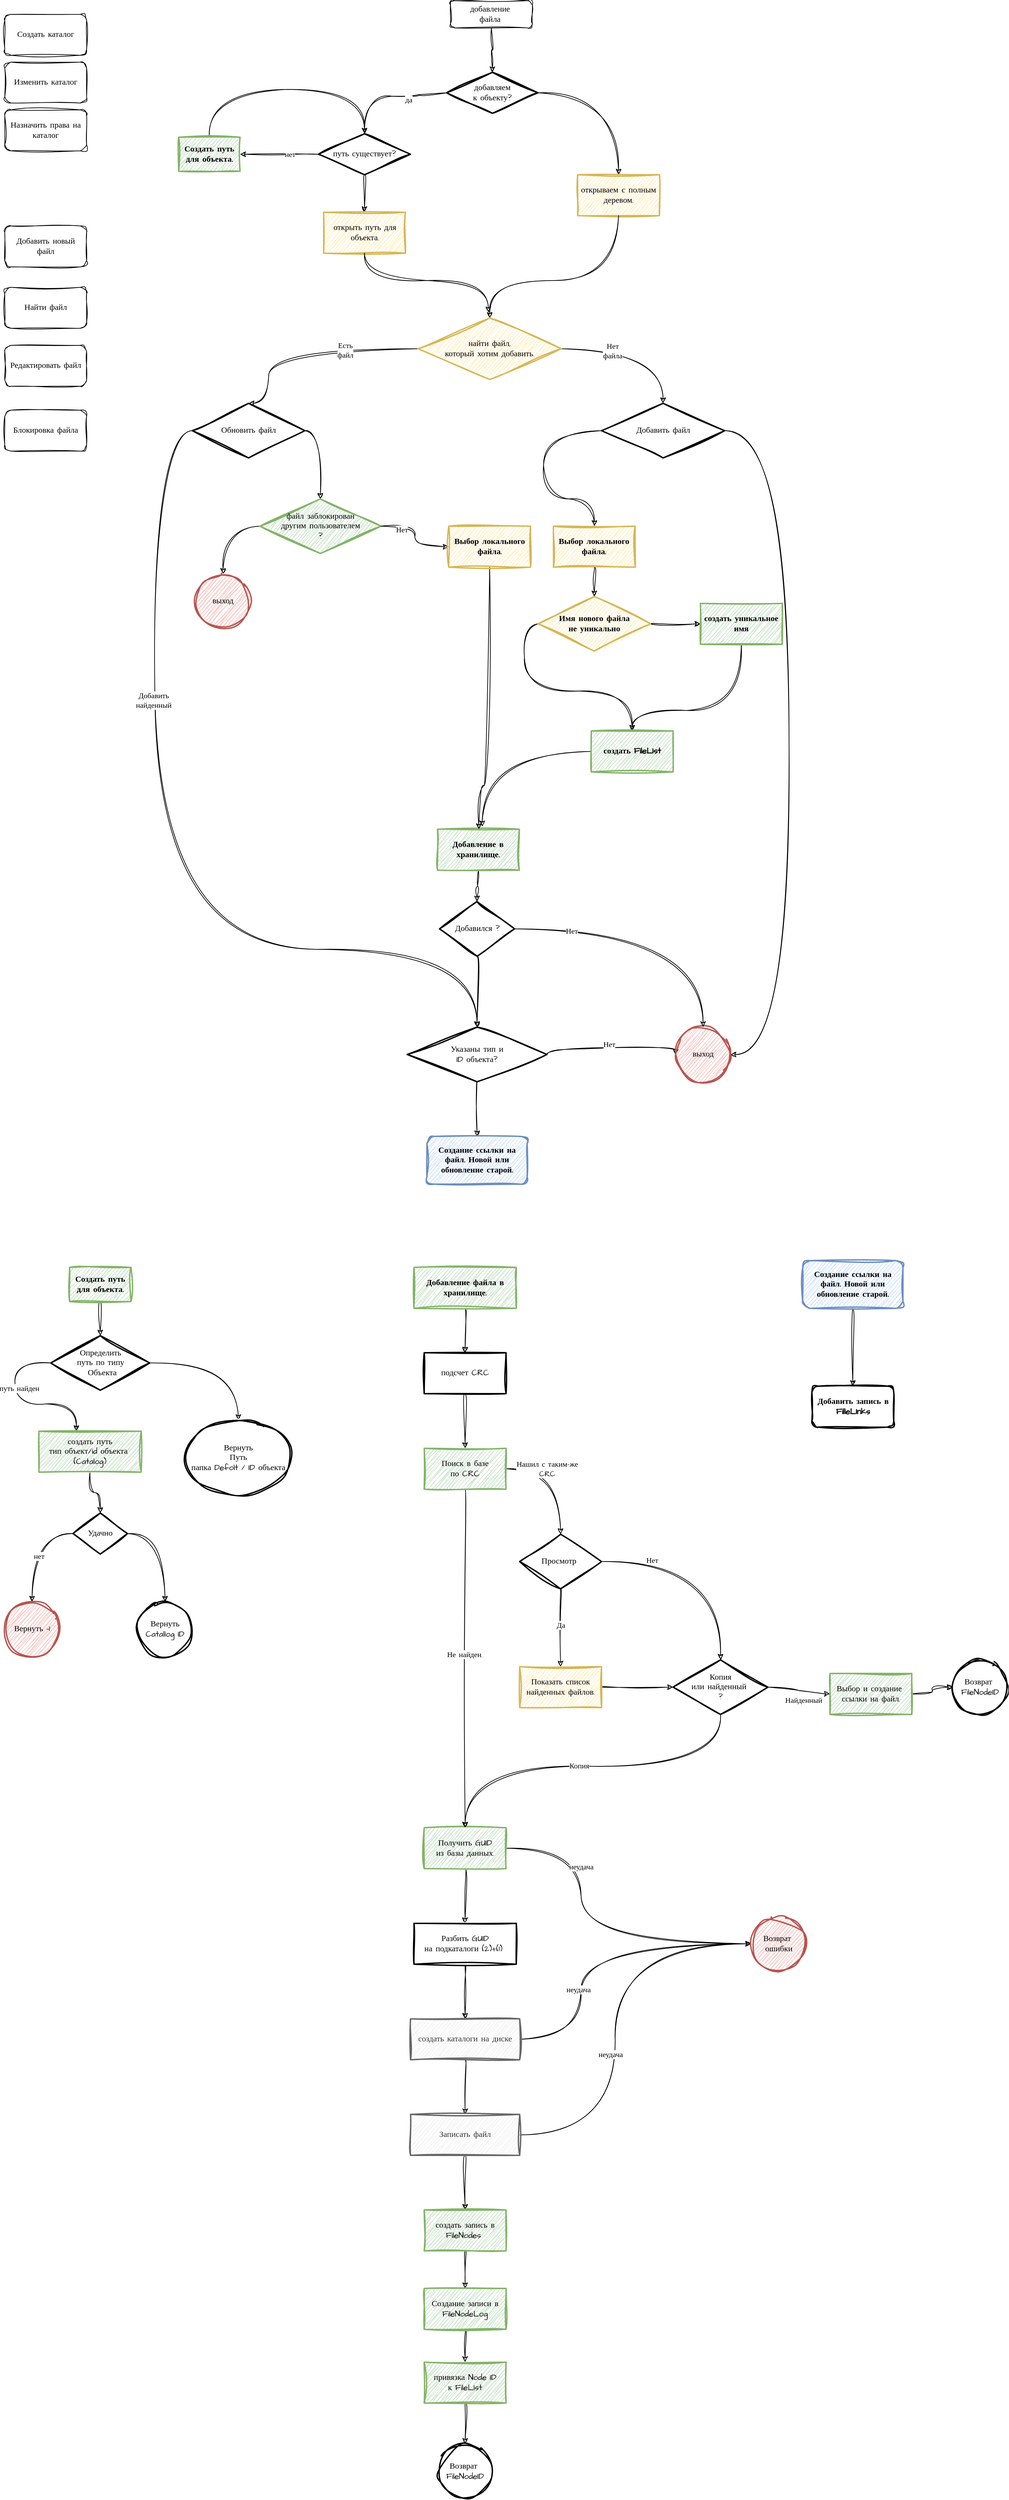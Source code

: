 <mxfile version="24.7.16">
  <diagram name="Страница — 1" id="n2YMTHzbF7AWiFZDebJ6">
    <mxGraphModel dx="1527" dy="1384" grid="1" gridSize="10" guides="1" tooltips="1" connect="1" arrows="1" fold="1" page="1" pageScale="1" pageWidth="827" pageHeight="1169" math="0" shadow="0">
      <root>
        <mxCell id="0" />
        <mxCell id="1" parent="0" />
        <mxCell id="gfHgluWv0_C4Bd2qdqHd-1" value="Создать каталог" style="rounded=1;whiteSpace=wrap;html=1;sketch=1;hachureGap=4;jiggle=2;curveFitting=1;fontFamily=Architects Daughter;fontSource=https%3A%2F%2Ffonts.googleapis.com%2Fcss%3Ffamily%3DArchitects%2BDaughter;" vertex="1" parent="1">
          <mxGeometry x="40" y="40" width="120" height="60" as="geometry" />
        </mxCell>
        <mxCell id="gfHgluWv0_C4Bd2qdqHd-2" value="Изменить каталог" style="rounded=1;whiteSpace=wrap;html=1;sketch=1;hachureGap=4;jiggle=2;curveFitting=1;fontFamily=Architects Daughter;fontSource=https%3A%2F%2Ffonts.googleapis.com%2Fcss%3Ffamily%3DArchitects%2BDaughter;" vertex="1" parent="1">
          <mxGeometry x="40" y="110" width="120" height="60" as="geometry" />
        </mxCell>
        <mxCell id="gfHgluWv0_C4Bd2qdqHd-3" value="Назначить права на каталог" style="rounded=1;whiteSpace=wrap;html=1;sketch=1;hachureGap=4;jiggle=2;curveFitting=1;fontFamily=Architects Daughter;fontSource=https%3A%2F%2Ffonts.googleapis.com%2Fcss%3Ffamily%3DArchitects%2BDaughter;" vertex="1" parent="1">
          <mxGeometry x="40" y="180" width="120" height="60" as="geometry" />
        </mxCell>
        <mxCell id="gfHgluWv0_C4Bd2qdqHd-4" value="Добавить новый&lt;br&gt;файл" style="rounded=1;whiteSpace=wrap;html=1;sketch=1;hachureGap=4;jiggle=2;curveFitting=1;fontFamily=Architects Daughter;fontSource=https%3A%2F%2Ffonts.googleapis.com%2Fcss%3Ffamily%3DArchitects%2BDaughter;" vertex="1" parent="1">
          <mxGeometry x="40" y="350" width="120" height="60" as="geometry" />
        </mxCell>
        <mxCell id="gfHgluWv0_C4Bd2qdqHd-5" value="Найти файл" style="rounded=1;whiteSpace=wrap;html=1;sketch=1;hachureGap=4;jiggle=2;curveFitting=1;fontFamily=Architects Daughter;fontSource=https%3A%2F%2Ffonts.googleapis.com%2Fcss%3Ffamily%3DArchitects%2BDaughter;" vertex="1" parent="1">
          <mxGeometry x="40" y="440" width="120" height="60" as="geometry" />
        </mxCell>
        <mxCell id="gfHgluWv0_C4Bd2qdqHd-6" value="Редактировать файл" style="rounded=1;whiteSpace=wrap;html=1;sketch=1;hachureGap=4;jiggle=2;curveFitting=1;fontFamily=Architects Daughter;fontSource=https%3A%2F%2Ffonts.googleapis.com%2Fcss%3Ffamily%3DArchitects%2BDaughter;" vertex="1" parent="1">
          <mxGeometry x="40" y="525" width="120" height="60" as="geometry" />
        </mxCell>
        <mxCell id="gfHgluWv0_C4Bd2qdqHd-7" value="Блокировка файла" style="rounded=1;whiteSpace=wrap;html=1;sketch=1;hachureGap=4;jiggle=2;curveFitting=1;fontFamily=Architects Daughter;fontSource=https%3A%2F%2Ffonts.googleapis.com%2Fcss%3Ffamily%3DArchitects%2BDaughter;" vertex="1" parent="1">
          <mxGeometry x="40" y="620" width="120" height="60" as="geometry" />
        </mxCell>
        <mxCell id="gfHgluWv0_C4Bd2qdqHd-9" value="добавление&amp;nbsp;&lt;br&gt;файла&amp;nbsp;" style="rounded=1;whiteSpace=wrap;html=1;sketch=1;hachureGap=4;jiggle=2;curveFitting=1;fontFamily=Architects Daughter;fontSource=https%3A%2F%2Ffonts.googleapis.com%2Fcss%3Ffamily%3DArchitects%2BDaughter;" vertex="1" parent="1">
          <mxGeometry x="693.52" y="20" width="120" height="40" as="geometry" />
        </mxCell>
        <mxCell id="gfHgluWv0_C4Bd2qdqHd-44" value="" style="edgeStyle=orthogonalEdgeStyle;rounded=0;sketch=1;hachureGap=4;jiggle=2;curveFitting=1;orthogonalLoop=1;jettySize=auto;html=1;fontFamily=Architects Daughter;fontSource=https%3A%2F%2Ffonts.googleapis.com%2Fcss%3Ffamily%3DArchitects%2BDaughter;curved=1;exitX=1;exitY=0.5;exitDx=0;exitDy=0;exitPerimeter=0;entryX=0.5;entryY=0;entryDx=0;entryDy=0;" edge="1" parent="1" source="gfHgluWv0_C4Bd2qdqHd-39" target="gfHgluWv0_C4Bd2qdqHd-43">
          <mxGeometry relative="1" as="geometry">
            <Array as="points">
              <mxPoint x="940" y="155" />
            </Array>
          </mxGeometry>
        </mxCell>
        <mxCell id="gfHgluWv0_C4Bd2qdqHd-54" value="" style="edgeStyle=orthogonalEdgeStyle;shape=connector;curved=1;rounded=0;sketch=1;hachureGap=4;jiggle=2;curveFitting=1;orthogonalLoop=1;jettySize=auto;html=1;strokeColor=default;align=center;verticalAlign=middle;fontFamily=Architects Daughter;fontSource=https%3A%2F%2Ffonts.googleapis.com%2Fcss%3Ffamily%3DArchitects%2BDaughter;fontSize=11;fontColor=default;labelBackgroundColor=default;endArrow=classic;entryX=0.5;entryY=0;entryDx=0;entryDy=0;exitX=0;exitY=0.5;exitDx=0;exitDy=0;exitPerimeter=0;" edge="1" parent="1" source="gfHgluWv0_C4Bd2qdqHd-39" target="gfHgluWv0_C4Bd2qdqHd-45">
          <mxGeometry relative="1" as="geometry">
            <Array as="points">
              <mxPoint x="648" y="155" />
              <mxPoint x="648" y="160" />
              <mxPoint x="568" y="160" />
            </Array>
          </mxGeometry>
        </mxCell>
        <mxCell id="gfHgluWv0_C4Bd2qdqHd-55" value="да" style="edgeLabel;html=1;align=center;verticalAlign=middle;resizable=0;points=[];sketch=1;hachureGap=4;jiggle=2;curveFitting=1;fontFamily=Architects Daughter;fontSource=https%3A%2F%2Ffonts.googleapis.com%2Fcss%3Ffamily%3DArchitects%2BDaughter;fontSize=11;fontColor=default;labelBackgroundColor=default;" vertex="1" connectable="0" parent="gfHgluWv0_C4Bd2qdqHd-54">
          <mxGeometry x="-0.321" y="5" relative="1" as="geometry">
            <mxPoint as="offset" />
          </mxGeometry>
        </mxCell>
        <mxCell id="gfHgluWv0_C4Bd2qdqHd-39" value="добавляем &lt;br&gt;к объекту?" style="strokeWidth=2;html=1;shape=mxgraph.flowchart.decision;whiteSpace=wrap;sketch=1;hachureGap=4;jiggle=2;curveFitting=1;fontFamily=Architects Daughter;fontSource=https%3A%2F%2Ffonts.googleapis.com%2Fcss%3Ffamily%3DArchitects%2BDaughter;" vertex="1" parent="1">
          <mxGeometry x="687.98" y="125" width="134" height="60" as="geometry" />
        </mxCell>
        <mxCell id="gfHgluWv0_C4Bd2qdqHd-43" value="открываем с полным деревом." style="whiteSpace=wrap;html=1;fontFamily=Architects Daughter;strokeWidth=2;sketch=1;hachureGap=4;jiggle=2;curveFitting=1;fontSource=https%3A%2F%2Ffonts.googleapis.com%2Fcss%3Ffamily%3DArchitects%2BDaughter;fillColor=#fff2cc;strokeColor=#d6b656;" vertex="1" parent="1">
          <mxGeometry x="880.0" y="275" width="120" height="60" as="geometry" />
        </mxCell>
        <mxCell id="gfHgluWv0_C4Bd2qdqHd-48" value="" style="edgeStyle=orthogonalEdgeStyle;rounded=0;sketch=1;hachureGap=4;jiggle=2;curveFitting=1;orthogonalLoop=1;jettySize=auto;html=1;fontFamily=Architects Daughter;fontSource=https%3A%2F%2Ffonts.googleapis.com%2Fcss%3Ffamily%3DArchitects%2BDaughter;" edge="1" parent="1" source="gfHgluWv0_C4Bd2qdqHd-45" target="gfHgluWv0_C4Bd2qdqHd-47">
          <mxGeometry relative="1" as="geometry" />
        </mxCell>
        <mxCell id="gfHgluWv0_C4Bd2qdqHd-49" value="нет" style="edgeLabel;html=1;align=center;verticalAlign=middle;resizable=0;points=[];sketch=1;hachureGap=4;jiggle=2;curveFitting=1;fontFamily=Architects Daughter;fontSource=https%3A%2F%2Ffonts.googleapis.com%2Fcss%3Ffamily%3DArchitects%2BDaughter;" vertex="1" connectable="0" parent="gfHgluWv0_C4Bd2qdqHd-48">
          <mxGeometry x="-0.261" relative="1" as="geometry">
            <mxPoint as="offset" />
          </mxGeometry>
        </mxCell>
        <mxCell id="gfHgluWv0_C4Bd2qdqHd-52" style="edgeStyle=orthogonalEdgeStyle;rounded=0;sketch=1;hachureGap=4;jiggle=2;curveFitting=1;orthogonalLoop=1;jettySize=auto;html=1;exitX=0.5;exitY=1;exitDx=0;exitDy=0;entryX=0.5;entryY=0;entryDx=0;entryDy=0;fontFamily=Architects Daughter;fontSource=https%3A%2F%2Ffonts.googleapis.com%2Fcss%3Ffamily%3DArchitects%2BDaughter;curved=1;" edge="1" parent="1" source="gfHgluWv0_C4Bd2qdqHd-45" target="gfHgluWv0_C4Bd2qdqHd-50">
          <mxGeometry relative="1" as="geometry" />
        </mxCell>
        <mxCell id="gfHgluWv0_C4Bd2qdqHd-45" value="путь существует?" style="rhombus;whiteSpace=wrap;html=1;fontFamily=Architects Daughter;strokeWidth=2;sketch=1;hachureGap=4;jiggle=2;curveFitting=1;fontSource=https%3A%2F%2Ffonts.googleapis.com%2Fcss%3Ffamily%3DArchitects%2BDaughter;" vertex="1" parent="1">
          <mxGeometry x="500" y="215" width="135" height="60" as="geometry" />
        </mxCell>
        <mxCell id="gfHgluWv0_C4Bd2qdqHd-51" style="edgeStyle=orthogonalEdgeStyle;rounded=0;sketch=1;hachureGap=4;jiggle=2;curveFitting=1;orthogonalLoop=1;jettySize=auto;html=1;exitX=0.5;exitY=0;exitDx=0;exitDy=0;entryX=0.5;entryY=0;entryDx=0;entryDy=0;fontFamily=Architects Daughter;fontSource=https%3A%2F%2Ffonts.googleapis.com%2Fcss%3Ffamily%3DArchitects%2BDaughter;curved=1;" edge="1" parent="1" source="gfHgluWv0_C4Bd2qdqHd-47" target="gfHgluWv0_C4Bd2qdqHd-45">
          <mxGeometry relative="1" as="geometry">
            <Array as="points">
              <mxPoint x="340" y="150" />
              <mxPoint x="568" y="150" />
            </Array>
          </mxGeometry>
        </mxCell>
        <mxCell id="gfHgluWv0_C4Bd2qdqHd-47" value="Создать путь для объекта." style="whiteSpace=wrap;html=1;fontFamily=Architects Daughter;strokeWidth=2;sketch=1;hachureGap=4;jiggle=2;curveFitting=1;fontSource=https%3A%2F%2Ffonts.googleapis.com%2Fcss%3Ffamily%3DArchitects%2BDaughter;fillColor=#d5e8d4;strokeColor=#82b366;fontStyle=1" vertex="1" parent="1">
          <mxGeometry x="295" y="220" width="90" height="50" as="geometry" />
        </mxCell>
        <mxCell id="gfHgluWv0_C4Bd2qdqHd-50" value="открыть путь для объекта." style="whiteSpace=wrap;html=1;fontFamily=Architects Daughter;strokeWidth=2;sketch=1;hachureGap=4;jiggle=2;curveFitting=1;fontSource=https%3A%2F%2Ffonts.googleapis.com%2Fcss%3Ffamily%3DArchitects%2BDaughter;fillColor=#fff2cc;strokeColor=#d6b656;" vertex="1" parent="1">
          <mxGeometry x="507.5" y="330" width="120" height="60" as="geometry" />
        </mxCell>
        <mxCell id="gfHgluWv0_C4Bd2qdqHd-56" style="edgeStyle=orthogonalEdgeStyle;shape=connector;curved=1;rounded=0;sketch=1;hachureGap=4;jiggle=2;curveFitting=1;orthogonalLoop=1;jettySize=auto;html=1;entryX=0.5;entryY=0;entryDx=0;entryDy=0;entryPerimeter=0;strokeColor=default;align=center;verticalAlign=middle;fontFamily=Architects Daughter;fontSource=https%3A%2F%2Ffonts.googleapis.com%2Fcss%3Ffamily%3DArchitects%2BDaughter;fontSize=11;fontColor=default;labelBackgroundColor=default;endArrow=classic;" edge="1" parent="1" source="gfHgluWv0_C4Bd2qdqHd-9" target="gfHgluWv0_C4Bd2qdqHd-39">
          <mxGeometry relative="1" as="geometry" />
        </mxCell>
        <mxCell id="gfHgluWv0_C4Bd2qdqHd-57" style="edgeStyle=orthogonalEdgeStyle;shape=connector;curved=1;rounded=0;sketch=1;hachureGap=4;jiggle=2;curveFitting=1;orthogonalLoop=1;jettySize=auto;html=1;strokeColor=default;align=center;verticalAlign=middle;fontFamily=Architects Daughter;fontSource=https%3A%2F%2Ffonts.googleapis.com%2Fcss%3Ffamily%3DArchitects%2BDaughter;fontSize=11;fontColor=default;labelBackgroundColor=default;endArrow=classic;entryX=0.491;entryY=-0.09;entryDx=0;entryDy=0;entryPerimeter=0;exitX=0.5;exitY=1;exitDx=0;exitDy=0;" edge="1" parent="1" source="gfHgluWv0_C4Bd2qdqHd-50" target="gfHgluWv0_C4Bd2qdqHd-59">
          <mxGeometry relative="1" as="geometry">
            <mxPoint x="688.98" y="475" as="sourcePoint" />
            <mxPoint x="647.98" y="555" as="targetPoint" />
            <Array as="points">
              <mxPoint x="568" y="430" />
              <mxPoint x="749" y="430" />
            </Array>
          </mxGeometry>
        </mxCell>
        <mxCell id="gfHgluWv0_C4Bd2qdqHd-58" style="edgeStyle=orthogonalEdgeStyle;shape=connector;curved=1;rounded=0;sketch=1;hachureGap=4;jiggle=2;curveFitting=1;orthogonalLoop=1;jettySize=auto;html=1;strokeColor=default;align=center;verticalAlign=middle;fontFamily=Architects Daughter;fontSource=https%3A%2F%2Ffonts.googleapis.com%2Fcss%3Ffamily%3DArchitects%2BDaughter;fontSize=11;fontColor=default;labelBackgroundColor=default;endArrow=classic;entryX=0.5;entryY=0;entryDx=0;entryDy=0;entryPerimeter=0;exitX=0.5;exitY=1;exitDx=0;exitDy=0;" edge="1" parent="1" source="gfHgluWv0_C4Bd2qdqHd-43" target="gfHgluWv0_C4Bd2qdqHd-59">
          <mxGeometry relative="1" as="geometry">
            <mxPoint x="878.98" y="475" as="sourcePoint" />
            <mxPoint x="907.98" y="565" as="targetPoint" />
            <Array as="points">
              <mxPoint x="940" y="430" />
              <mxPoint x="751" y="430" />
            </Array>
          </mxGeometry>
        </mxCell>
        <mxCell id="gfHgluWv0_C4Bd2qdqHd-66" value="" style="edgeStyle=orthogonalEdgeStyle;shape=connector;curved=1;rounded=0;sketch=1;hachureGap=4;jiggle=2;curveFitting=1;orthogonalLoop=1;jettySize=auto;html=1;strokeColor=default;align=center;verticalAlign=middle;fontFamily=Architects Daughter;fontSource=https%3A%2F%2Ffonts.googleapis.com%2Fcss%3Ffamily%3DArchitects%2BDaughter;fontSize=11;fontColor=default;labelBackgroundColor=default;endArrow=classic;entryX=0.5;entryY=0;entryDx=0;entryDy=0;exitX=0;exitY=0.5;exitDx=0;exitDy=0;exitPerimeter=0;" edge="1" parent="1" source="gfHgluWv0_C4Bd2qdqHd-59" target="gfHgluWv0_C4Bd2qdqHd-150">
          <mxGeometry relative="1" as="geometry">
            <mxPoint x="740" y="830" as="targetPoint" />
            <Array as="points">
              <mxPoint x="427" y="530" />
            </Array>
          </mxGeometry>
        </mxCell>
        <mxCell id="gfHgluWv0_C4Bd2qdqHd-67" value="Есть&lt;br&gt;файл" style="edgeLabel;html=1;align=center;verticalAlign=middle;resizable=0;points=[];sketch=1;hachureGap=4;jiggle=2;curveFitting=1;fontFamily=Architects Daughter;fontSource=https%3A%2F%2Ffonts.googleapis.com%2Fcss%3Ffamily%3DArchitects%2BDaughter;fontSize=11;fontColor=default;labelBackgroundColor=default;" vertex="1" connectable="0" parent="gfHgluWv0_C4Bd2qdqHd-66">
          <mxGeometry x="-0.344" y="2" relative="1" as="geometry">
            <mxPoint as="offset" />
          </mxGeometry>
        </mxCell>
        <mxCell id="gfHgluWv0_C4Bd2qdqHd-73" value="" style="edgeStyle=orthogonalEdgeStyle;shape=connector;curved=1;rounded=0;sketch=1;hachureGap=4;jiggle=2;curveFitting=1;orthogonalLoop=1;jettySize=auto;html=1;strokeColor=default;align=center;verticalAlign=middle;fontFamily=Architects Daughter;fontSource=https%3A%2F%2Ffonts.googleapis.com%2Fcss%3Ffamily%3DArchitects%2BDaughter;fontSize=11;fontColor=default;labelBackgroundColor=default;endArrow=classic;" edge="1" parent="1" source="gfHgluWv0_C4Bd2qdqHd-59" target="gfHgluWv0_C4Bd2qdqHd-72">
          <mxGeometry relative="1" as="geometry" />
        </mxCell>
        <mxCell id="gfHgluWv0_C4Bd2qdqHd-74" value="Нет&lt;br&gt;файла" style="edgeLabel;html=1;align=center;verticalAlign=middle;resizable=0;points=[];sketch=1;hachureGap=4;jiggle=2;curveFitting=1;fontFamily=Architects Daughter;fontSource=https%3A%2F%2Ffonts.googleapis.com%2Fcss%3Ffamily%3DArchitects%2BDaughter;fontSize=11;fontColor=default;labelBackgroundColor=default;" vertex="1" connectable="0" parent="gfHgluWv0_C4Bd2qdqHd-73">
          <mxGeometry x="-0.345" y="-3" relative="1" as="geometry">
            <mxPoint as="offset" />
          </mxGeometry>
        </mxCell>
        <mxCell id="gfHgluWv0_C4Bd2qdqHd-59" value="найти файл,&lt;br&gt;который хотим добавить." style="strokeWidth=2;html=1;shape=mxgraph.flowchart.decision;whiteSpace=wrap;sketch=1;hachureGap=4;jiggle=2;curveFitting=1;fontFamily=Architects Daughter;fontSource=https%3A%2F%2Ffonts.googleapis.com%2Fcss%3Ffamily%3DArchitects%2BDaughter;fillColor=#fff2cc;strokeColor=#d6b656;" vertex="1" parent="1">
          <mxGeometry x="646" y="485" width="210" height="90" as="geometry" />
        </mxCell>
        <mxCell id="gfHgluWv0_C4Bd2qdqHd-82" value="" style="edgeStyle=orthogonalEdgeStyle;shape=connector;curved=1;rounded=0;sketch=1;hachureGap=4;jiggle=2;curveFitting=1;orthogonalLoop=1;jettySize=auto;html=1;strokeColor=default;align=center;verticalAlign=middle;fontFamily=Architects Daughter;fontSource=https%3A%2F%2Ffonts.googleapis.com%2Fcss%3Ffamily%3DArchitects%2BDaughter;fontSize=11;fontColor=default;labelBackgroundColor=default;endArrow=classic;exitX=0.5;exitY=1;exitDx=0;exitDy=0;" edge="1" parent="1" source="gfHgluWv0_C4Bd2qdqHd-159" target="gfHgluWv0_C4Bd2qdqHd-81">
          <mxGeometry relative="1" as="geometry" />
        </mxCell>
        <mxCell id="gfHgluWv0_C4Bd2qdqHd-69" value="" style="edgeStyle=orthogonalEdgeStyle;shape=connector;curved=1;rounded=0;sketch=1;hachureGap=4;jiggle=2;curveFitting=1;orthogonalLoop=1;jettySize=auto;html=1;strokeColor=default;align=center;verticalAlign=middle;fontFamily=Architects Daughter;fontSource=https%3A%2F%2Ffonts.googleapis.com%2Fcss%3Ffamily%3DArchitects%2BDaughter;fontSize=11;fontColor=default;labelBackgroundColor=default;endArrow=classic;exitX=1;exitY=0.5;exitDx=0;exitDy=0;entryX=0;entryY=0.5;entryDx=0;entryDy=0;" edge="1" parent="1" source="gfHgluWv0_C4Bd2qdqHd-65" target="gfHgluWv0_C4Bd2qdqHd-75">
          <mxGeometry relative="1" as="geometry">
            <mxPoint x="835" y="1554" as="sourcePoint" />
            <mxPoint x="1106.98" y="1094" as="targetPoint" />
            <Array as="points">
              <mxPoint x="835" y="1554" />
              <mxPoint x="1024" y="1554" />
            </Array>
          </mxGeometry>
        </mxCell>
        <mxCell id="gfHgluWv0_C4Bd2qdqHd-70" value="Нет" style="edgeLabel;html=1;align=center;verticalAlign=middle;resizable=0;points=[];sketch=1;hachureGap=4;jiggle=2;curveFitting=1;fontFamily=Architects Daughter;fontSource=https%3A%2F%2Ffonts.googleapis.com%2Fcss%3Ffamily%3DArchitects%2BDaughter;fontSize=11;fontColor=default;labelBackgroundColor=default;" vertex="1" connectable="0" parent="gfHgluWv0_C4Bd2qdqHd-69">
          <mxGeometry x="-0.047" y="5" relative="1" as="geometry">
            <mxPoint x="1" as="offset" />
          </mxGeometry>
        </mxCell>
        <mxCell id="gfHgluWv0_C4Bd2qdqHd-87" value="" style="edgeStyle=orthogonalEdgeStyle;shape=connector;curved=1;rounded=0;sketch=1;hachureGap=4;jiggle=2;curveFitting=1;orthogonalLoop=1;jettySize=auto;html=1;strokeColor=default;align=center;verticalAlign=middle;fontFamily=Architects Daughter;fontSource=https%3A%2F%2Ffonts.googleapis.com%2Fcss%3Ffamily%3DArchitects%2BDaughter;fontSize=11;fontColor=default;labelBackgroundColor=default;endArrow=classic;" edge="1" parent="1" target="gfHgluWv0_C4Bd2qdqHd-86">
          <mxGeometry relative="1" as="geometry">
            <mxPoint x="732.5" y="1594" as="sourcePoint" />
          </mxGeometry>
        </mxCell>
        <mxCell id="gfHgluWv0_C4Bd2qdqHd-65" value="Указаны тип и&lt;br&gt;ID объекта?" style="rhombus;whiteSpace=wrap;html=1;fontFamily=Architects Daughter;strokeWidth=2;sketch=1;hachureGap=4;jiggle=2;curveFitting=1;fontSource=https%3A%2F%2Ffonts.googleapis.com%2Fcss%3Ffamily%3DArchitects%2BDaughter;" vertex="1" parent="1">
          <mxGeometry x="630" y="1524" width="205" height="80" as="geometry" />
        </mxCell>
        <mxCell id="gfHgluWv0_C4Bd2qdqHd-154" style="edgeStyle=orthogonalEdgeStyle;shape=connector;curved=1;rounded=0;sketch=1;hachureGap=4;jiggle=2;curveFitting=1;orthogonalLoop=1;jettySize=auto;html=1;strokeColor=default;align=center;verticalAlign=middle;fontFamily=Architects Daughter;fontSource=https%3A%2F%2Ffonts.googleapis.com%2Fcss%3Ffamily%3DArchitects%2BDaughter;fontSize=11;fontColor=default;labelBackgroundColor=default;endArrow=classic;entryX=0.5;entryY=0;entryDx=0;entryDy=0;exitX=0;exitY=0.5;exitDx=0;exitDy=0;" edge="1" parent="1" source="gfHgluWv0_C4Bd2qdqHd-72" target="gfHgluWv0_C4Bd2qdqHd-183">
          <mxGeometry relative="1" as="geometry">
            <mxPoint x="850" y="880" as="targetPoint" />
            <Array as="points">
              <mxPoint x="830" y="650" />
              <mxPoint x="830" y="750" />
              <mxPoint x="904" y="750" />
            </Array>
          </mxGeometry>
        </mxCell>
        <mxCell id="gfHgluWv0_C4Bd2qdqHd-187" style="edgeStyle=orthogonalEdgeStyle;shape=connector;curved=1;rounded=0;sketch=1;hachureGap=4;jiggle=2;curveFitting=1;orthogonalLoop=1;jettySize=auto;html=1;exitX=1;exitY=0.5;exitDx=0;exitDy=0;entryX=1;entryY=0.5;entryDx=0;entryDy=0;strokeColor=default;align=center;verticalAlign=middle;fontFamily=Architects Daughter;fontSource=https%3A%2F%2Ffonts.googleapis.com%2Fcss%3Ffamily%3DArchitects%2BDaughter;fontSize=11;fontColor=default;labelBackgroundColor=default;endArrow=classic;" edge="1" parent="1" source="gfHgluWv0_C4Bd2qdqHd-72" target="gfHgluWv0_C4Bd2qdqHd-75">
          <mxGeometry relative="1" as="geometry">
            <Array as="points">
              <mxPoint x="1190" y="650" />
              <mxPoint x="1190" y="1564" />
            </Array>
          </mxGeometry>
        </mxCell>
        <mxCell id="gfHgluWv0_C4Bd2qdqHd-72" value="Добавить файл" style="rhombus;whiteSpace=wrap;html=1;fontFamily=Architects Daughter;strokeWidth=2;sketch=1;hachureGap=4;jiggle=2;curveFitting=1;fontSource=https%3A%2F%2Ffonts.googleapis.com%2Fcss%3Ffamily%3DArchitects%2BDaughter;" vertex="1" parent="1">
          <mxGeometry x="915" y="610" width="180.52" height="80" as="geometry" />
        </mxCell>
        <mxCell id="gfHgluWv0_C4Bd2qdqHd-75" value="выход" style="ellipse;whiteSpace=wrap;html=1;fontFamily=Architects Daughter;strokeWidth=2;sketch=1;hachureGap=4;jiggle=2;curveFitting=1;fontSource=https%3A%2F%2Ffonts.googleapis.com%2Fcss%3Ffamily%3DArchitects%2BDaughter;fillColor=#f8cecc;strokeColor=#b85450;" vertex="1" parent="1">
          <mxGeometry x="1024" y="1524" width="80" height="80" as="geometry" />
        </mxCell>
        <mxCell id="gfHgluWv0_C4Bd2qdqHd-157" style="edgeStyle=orthogonalEdgeStyle;shape=connector;curved=1;rounded=0;sketch=1;hachureGap=4;jiggle=2;curveFitting=1;orthogonalLoop=1;jettySize=auto;html=1;strokeColor=default;align=center;verticalAlign=middle;fontFamily=Architects Daughter;fontSource=https%3A%2F%2Ffonts.googleapis.com%2Fcss%3Ffamily%3DArchitects%2BDaughter;fontSize=11;fontColor=default;labelBackgroundColor=default;endArrow=classic;entryX=0.5;entryY=0;entryDx=0;entryDy=0;exitX=0.5;exitY=1;exitDx=0;exitDy=0;" edge="1" parent="1" source="gfHgluWv0_C4Bd2qdqHd-81" target="gfHgluWv0_C4Bd2qdqHd-65">
          <mxGeometry relative="1" as="geometry">
            <mxPoint x="732.5" y="1514" as="targetPoint" />
            <Array as="points" />
          </mxGeometry>
        </mxCell>
        <mxCell id="gfHgluWv0_C4Bd2qdqHd-81" value="Добавился ?" style="rhombus;whiteSpace=wrap;html=1;fontFamily=Architects Daughter;strokeWidth=2;sketch=1;hachureGap=4;jiggle=2;curveFitting=1;fontSource=https%3A%2F%2Ffonts.googleapis.com%2Fcss%3Ffamily%3DArchitects%2BDaughter;" vertex="1" parent="1">
          <mxGeometry x="677.5" y="1340" width="110" height="80" as="geometry" />
        </mxCell>
        <mxCell id="gfHgluWv0_C4Bd2qdqHd-85" style="edgeStyle=orthogonalEdgeStyle;shape=connector;curved=1;rounded=0;sketch=1;hachureGap=4;jiggle=2;curveFitting=1;orthogonalLoop=1;jettySize=auto;html=1;entryX=0.5;entryY=0;entryDx=0;entryDy=0;strokeColor=default;align=center;verticalAlign=middle;fontFamily=Architects Daughter;fontSource=https%3A%2F%2Ffonts.googleapis.com%2Fcss%3Ffamily%3DArchitects%2BDaughter;fontSize=11;fontColor=default;labelBackgroundColor=default;endArrow=classic;exitX=1;exitY=0.5;exitDx=0;exitDy=0;" edge="1" parent="1" source="gfHgluWv0_C4Bd2qdqHd-81" target="gfHgluWv0_C4Bd2qdqHd-75">
          <mxGeometry relative="1" as="geometry">
            <mxPoint x="821.75" y="1337" as="sourcePoint" />
            <mxPoint x="1098.25" y="1481" as="targetPoint" />
            <Array as="points">
              <mxPoint x="1064" y="1380" />
            </Array>
          </mxGeometry>
        </mxCell>
        <mxCell id="gfHgluWv0_C4Bd2qdqHd-161" value="Нет" style="edgeLabel;html=1;align=center;verticalAlign=middle;resizable=0;points=[];sketch=1;hachureGap=4;jiggle=2;curveFitting=1;fontFamily=Architects Daughter;fontSource=https%3A%2F%2Ffonts.googleapis.com%2Fcss%3Ffamily%3DArchitects%2BDaughter;fontSize=11;fontColor=default;labelBackgroundColor=default;" vertex="1" connectable="0" parent="gfHgluWv0_C4Bd2qdqHd-85">
          <mxGeometry x="-0.6" y="-3" relative="1" as="geometry">
            <mxPoint x="-1" as="offset" />
          </mxGeometry>
        </mxCell>
        <mxCell id="gfHgluWv0_C4Bd2qdqHd-86" value="Создание ссылки на файл. Новой или обновление старой." style="rounded=1;whiteSpace=wrap;html=1;fontFamily=Architects Daughter;strokeWidth=2;sketch=1;hachureGap=4;jiggle=2;curveFitting=1;fontSource=https%3A%2F%2Ffonts.googleapis.com%2Fcss%3Ffamily%3DArchitects%2BDaughter;fontStyle=1;fillColor=#dae8fc;strokeColor=#6c8ebf;" vertex="1" parent="1">
          <mxGeometry x="659" y="1684" width="147" height="70" as="geometry" />
        </mxCell>
        <mxCell id="gfHgluWv0_C4Bd2qdqHd-92" value="" style="edgeStyle=orthogonalEdgeStyle;shape=connector;curved=1;rounded=0;sketch=1;hachureGap=4;jiggle=2;curveFitting=1;orthogonalLoop=1;jettySize=auto;html=1;strokeColor=default;align=center;verticalAlign=middle;fontFamily=Architects Daughter;fontSource=https%3A%2F%2Ffonts.googleapis.com%2Fcss%3Ffamily%3DArchitects%2BDaughter;fontSize=11;fontColor=default;labelBackgroundColor=default;endArrow=classic;" edge="1" parent="1" source="gfHgluWv0_C4Bd2qdqHd-88" target="gfHgluWv0_C4Bd2qdqHd-91">
          <mxGeometry relative="1" as="geometry" />
        </mxCell>
        <mxCell id="gfHgluWv0_C4Bd2qdqHd-88" value="Создать путь для объекта." style="whiteSpace=wrap;html=1;fontFamily=Architects Daughter;strokeWidth=2;sketch=1;hachureGap=4;jiggle=2;curveFitting=1;fontSource=https%3A%2F%2Ffonts.googleapis.com%2Fcss%3Ffamily%3DArchitects%2BDaughter;fillColor=#d5e8d4;strokeColor=#82b366;fontStyle=1" vertex="1" parent="1">
          <mxGeometry x="135.0" y="1876" width="90" height="50" as="geometry" />
        </mxCell>
        <mxCell id="gfHgluWv0_C4Bd2qdqHd-94" value="" style="edgeStyle=orthogonalEdgeStyle;shape=connector;curved=1;rounded=0;sketch=1;hachureGap=4;jiggle=2;curveFitting=1;orthogonalLoop=1;jettySize=auto;html=1;strokeColor=default;align=center;verticalAlign=middle;fontFamily=Architects Daughter;fontSource=https%3A%2F%2Ffonts.googleapis.com%2Fcss%3Ffamily%3DArchitects%2BDaughter;fontSize=11;fontColor=default;labelBackgroundColor=default;endArrow=classic;exitX=0;exitY=0.5;exitDx=0;exitDy=0;" edge="1" parent="1" source="gfHgluWv0_C4Bd2qdqHd-91" target="gfHgluWv0_C4Bd2qdqHd-93">
          <mxGeometry relative="1" as="geometry">
            <Array as="points">
              <mxPoint x="55" y="2016" />
              <mxPoint x="55" y="2076" />
              <mxPoint x="145" y="2076" />
            </Array>
          </mxGeometry>
        </mxCell>
        <mxCell id="gfHgluWv0_C4Bd2qdqHd-95" value="путь найден" style="edgeLabel;html=1;align=center;verticalAlign=middle;resizable=0;points=[];sketch=1;hachureGap=4;jiggle=2;curveFitting=1;fontFamily=Architects Daughter;fontSource=https%3A%2F%2Ffonts.googleapis.com%2Fcss%3Ffamily%3DArchitects%2BDaughter;fontSize=11;fontColor=default;labelBackgroundColor=default;" vertex="1" connectable="0" parent="gfHgluWv0_C4Bd2qdqHd-94">
          <mxGeometry x="-0.466" y="6" relative="1" as="geometry">
            <mxPoint y="25" as="offset" />
          </mxGeometry>
        </mxCell>
        <mxCell id="gfHgluWv0_C4Bd2qdqHd-103" value="" style="edgeStyle=orthogonalEdgeStyle;shape=connector;curved=1;rounded=0;sketch=1;hachureGap=4;jiggle=2;curveFitting=1;orthogonalLoop=1;jettySize=auto;html=1;strokeColor=default;align=center;verticalAlign=middle;fontFamily=Architects Daughter;fontSource=https%3A%2F%2Ffonts.googleapis.com%2Fcss%3Ffamily%3DArchitects%2BDaughter;fontSize=11;fontColor=default;labelBackgroundColor=default;endArrow=classic;" edge="1" parent="1" source="gfHgluWv0_C4Bd2qdqHd-91" target="gfHgluWv0_C4Bd2qdqHd-102">
          <mxGeometry relative="1" as="geometry" />
        </mxCell>
        <mxCell id="gfHgluWv0_C4Bd2qdqHd-91" value="Определить &lt;br&gt;путь по типу&lt;br&gt;&amp;nbsp;Объекта" style="rhombus;whiteSpace=wrap;html=1;fontFamily=Architects Daughter;strokeWidth=2;sketch=1;hachureGap=4;jiggle=2;curveFitting=1;fontSource=https%3A%2F%2Ffonts.googleapis.com%2Fcss%3Ffamily%3DArchitects%2BDaughter;fontStyle=0;" vertex="1" parent="1">
          <mxGeometry x="107.5" y="1976" width="145" height="80" as="geometry" />
        </mxCell>
        <mxCell id="gfHgluWv0_C4Bd2qdqHd-97" value="" style="edgeStyle=orthogonalEdgeStyle;shape=connector;curved=1;rounded=0;sketch=1;hachureGap=4;jiggle=2;curveFitting=1;orthogonalLoop=1;jettySize=auto;html=1;strokeColor=default;align=center;verticalAlign=middle;fontFamily=Architects Daughter;fontSource=https%3A%2F%2Ffonts.googleapis.com%2Fcss%3Ffamily%3DArchitects%2BDaughter;fontSize=11;fontColor=default;labelBackgroundColor=default;endArrow=classic;" edge="1" parent="1" source="gfHgluWv0_C4Bd2qdqHd-93" target="gfHgluWv0_C4Bd2qdqHd-96">
          <mxGeometry relative="1" as="geometry" />
        </mxCell>
        <mxCell id="gfHgluWv0_C4Bd2qdqHd-93" value="создать путь&lt;br&gt;тип объект/id объекта&amp;nbsp;&lt;br&gt;(Catalog)" style="whiteSpace=wrap;html=1;fontFamily=Architects Daughter;strokeWidth=2;sketch=1;hachureGap=4;jiggle=2;curveFitting=1;fontSource=https%3A%2F%2Ffonts.googleapis.com%2Fcss%3Ffamily%3DArchitects%2BDaughter;fontStyle=0;fillColor=#d5e8d4;strokeColor=#82b366;" vertex="1" parent="1">
          <mxGeometry x="90" y="2116" width="150" height="60" as="geometry" />
        </mxCell>
        <mxCell id="gfHgluWv0_C4Bd2qdqHd-99" value="" style="edgeStyle=orthogonalEdgeStyle;shape=connector;curved=1;rounded=0;sketch=1;hachureGap=4;jiggle=2;curveFitting=1;orthogonalLoop=1;jettySize=auto;html=1;strokeColor=default;align=center;verticalAlign=middle;fontFamily=Architects Daughter;fontSource=https%3A%2F%2Ffonts.googleapis.com%2Fcss%3Ffamily%3DArchitects%2BDaughter;fontSize=11;fontColor=default;labelBackgroundColor=default;endArrow=classic;" edge="1" parent="1" source="gfHgluWv0_C4Bd2qdqHd-96" target="gfHgluWv0_C4Bd2qdqHd-98">
          <mxGeometry relative="1" as="geometry">
            <Array as="points">
              <mxPoint x="275" y="2266" />
            </Array>
          </mxGeometry>
        </mxCell>
        <mxCell id="gfHgluWv0_C4Bd2qdqHd-101" value="" style="edgeStyle=orthogonalEdgeStyle;shape=connector;curved=1;rounded=0;sketch=1;hachureGap=4;jiggle=2;curveFitting=1;orthogonalLoop=1;jettySize=auto;html=1;strokeColor=default;align=center;verticalAlign=middle;fontFamily=Architects Daughter;fontSource=https%3A%2F%2Ffonts.googleapis.com%2Fcss%3Ffamily%3DArchitects%2BDaughter;fontSize=11;fontColor=default;labelBackgroundColor=default;endArrow=classic;" edge="1" parent="1" source="gfHgluWv0_C4Bd2qdqHd-96" target="gfHgluWv0_C4Bd2qdqHd-100">
          <mxGeometry relative="1" as="geometry" />
        </mxCell>
        <mxCell id="gfHgluWv0_C4Bd2qdqHd-105" value="нет" style="edgeLabel;html=1;align=center;verticalAlign=middle;resizable=0;points=[];sketch=1;hachureGap=4;jiggle=2;curveFitting=1;fontFamily=Architects Daughter;fontSource=https%3A%2F%2Ffonts.googleapis.com%2Fcss%3Ffamily%3DArchitects%2BDaughter;fontSize=11;fontColor=default;labelBackgroundColor=default;" vertex="1" connectable="0" parent="gfHgluWv0_C4Bd2qdqHd-101">
          <mxGeometry x="0.157" y="10" relative="1" as="geometry">
            <mxPoint as="offset" />
          </mxGeometry>
        </mxCell>
        <mxCell id="gfHgluWv0_C4Bd2qdqHd-96" value="&lt;div&gt;Удачно&lt;/div&gt;" style="rhombus;whiteSpace=wrap;html=1;fontFamily=Architects Daughter;strokeWidth=2;sketch=1;hachureGap=4;jiggle=2;curveFitting=1;fontSource=https%3A%2F%2Ffonts.googleapis.com%2Fcss%3Ffamily%3DArchitects%2BDaughter;fontStyle=0;" vertex="1" parent="1">
          <mxGeometry x="140" y="2236" width="80" height="60" as="geometry" />
        </mxCell>
        <mxCell id="gfHgluWv0_C4Bd2qdqHd-98" value="Вернуть&lt;br&gt;Catallog ID" style="ellipse;whiteSpace=wrap;html=1;fontFamily=Architects Daughter;strokeWidth=2;sketch=1;hachureGap=4;jiggle=2;curveFitting=1;fontSource=https%3A%2F%2Ffonts.googleapis.com%2Fcss%3Ffamily%3DArchitects%2BDaughter;fontStyle=0;" vertex="1" parent="1">
          <mxGeometry x="235" y="2366" width="80" height="80" as="geometry" />
        </mxCell>
        <mxCell id="gfHgluWv0_C4Bd2qdqHd-100" value="Вернуть -1" style="ellipse;whiteSpace=wrap;html=1;fontFamily=Architects Daughter;strokeWidth=2;sketch=1;hachureGap=4;jiggle=2;curveFitting=1;fontSource=https%3A%2F%2Ffonts.googleapis.com%2Fcss%3Ffamily%3DArchitects%2BDaughter;fontStyle=0;fillColor=#f8cecc;strokeColor=#b85450;" vertex="1" parent="1">
          <mxGeometry x="40" y="2366" width="80" height="80" as="geometry" />
        </mxCell>
        <mxCell id="gfHgluWv0_C4Bd2qdqHd-102" value="Вернуть&lt;br&gt;Путь &lt;br&gt;папка Defolt / ID объекта" style="ellipse;whiteSpace=wrap;html=1;fontFamily=Architects Daughter;strokeWidth=2;sketch=1;hachureGap=4;jiggle=2;curveFitting=1;fontSource=https%3A%2F%2Ffonts.googleapis.com%2Fcss%3Ffamily%3DArchitects%2BDaughter;fontStyle=0;" vertex="1" parent="1">
          <mxGeometry x="305" y="2100" width="155" height="110" as="geometry" />
        </mxCell>
        <mxCell id="gfHgluWv0_C4Bd2qdqHd-108" value="" style="edgeStyle=orthogonalEdgeStyle;shape=connector;curved=1;rounded=0;sketch=1;hachureGap=4;jiggle=2;curveFitting=1;orthogonalLoop=1;jettySize=auto;html=1;strokeColor=default;align=center;verticalAlign=middle;fontFamily=Architects Daughter;fontSource=https%3A%2F%2Ffonts.googleapis.com%2Fcss%3Ffamily%3DArchitects%2BDaughter;fontSize=11;fontColor=default;labelBackgroundColor=default;endArrow=classic;exitX=0.5;exitY=1;exitDx=0;exitDy=0;" edge="1" parent="1" source="gfHgluWv0_C4Bd2qdqHd-126" target="gfHgluWv0_C4Bd2qdqHd-107">
          <mxGeometry relative="1" as="geometry">
            <mxPoint x="725" y="2267" as="sourcePoint" />
          </mxGeometry>
        </mxCell>
        <mxCell id="gfHgluWv0_C4Bd2qdqHd-128" value="Не найден." style="edgeLabel;html=1;align=center;verticalAlign=middle;resizable=0;points=[];sketch=1;hachureGap=4;jiggle=2;curveFitting=1;fontFamily=Architects Daughter;fontSource=https%3A%2F%2Ffonts.googleapis.com%2Fcss%3Ffamily%3DArchitects%2BDaughter;fontSize=11;fontColor=default;labelBackgroundColor=default;" vertex="1" connectable="0" parent="gfHgluWv0_C4Bd2qdqHd-108">
          <mxGeometry x="-0.027" y="-1" relative="1" as="geometry">
            <mxPoint as="offset" />
          </mxGeometry>
        </mxCell>
        <mxCell id="gfHgluWv0_C4Bd2qdqHd-125" value="" style="edgeStyle=orthogonalEdgeStyle;shape=connector;curved=1;rounded=0;sketch=1;hachureGap=4;jiggle=2;curveFitting=1;orthogonalLoop=1;jettySize=auto;html=1;strokeColor=default;align=center;verticalAlign=middle;fontFamily=Architects Daughter;fontSource=https%3A%2F%2Ffonts.googleapis.com%2Fcss%3Ffamily%3DArchitects%2BDaughter;fontSize=11;fontColor=default;labelBackgroundColor=default;endArrow=classic;" edge="1" parent="1" source="gfHgluWv0_C4Bd2qdqHd-106" target="gfHgluWv0_C4Bd2qdqHd-124">
          <mxGeometry relative="1" as="geometry" />
        </mxCell>
        <mxCell id="gfHgluWv0_C4Bd2qdqHd-106" value="Добавление файла в&lt;br&gt;хранилище." style="whiteSpace=wrap;html=1;fontFamily=Architects Daughter;strokeWidth=2;sketch=1;hachureGap=4;jiggle=2;curveFitting=1;fontSource=https%3A%2F%2Ffonts.googleapis.com%2Fcss%3Ffamily%3DArchitects%2BDaughter;fillColor=#d5e8d4;strokeColor=#82b366;fontStyle=1" vertex="1" parent="1">
          <mxGeometry x="640" y="1876" width="150" height="60" as="geometry" />
        </mxCell>
        <mxCell id="gfHgluWv0_C4Bd2qdqHd-110" value="" style="edgeStyle=orthogonalEdgeStyle;shape=connector;curved=1;rounded=0;sketch=1;hachureGap=4;jiggle=2;curveFitting=1;orthogonalLoop=1;jettySize=auto;html=1;strokeColor=default;align=center;verticalAlign=middle;fontFamily=Architects Daughter;fontSource=https%3A%2F%2Ffonts.googleapis.com%2Fcss%3Ffamily%3DArchitects%2BDaughter;fontSize=11;fontColor=default;labelBackgroundColor=default;endArrow=classic;" edge="1" parent="1" source="gfHgluWv0_C4Bd2qdqHd-107" target="gfHgluWv0_C4Bd2qdqHd-109">
          <mxGeometry relative="1" as="geometry" />
        </mxCell>
        <mxCell id="gfHgluWv0_C4Bd2qdqHd-116" value="" style="edgeStyle=orthogonalEdgeStyle;shape=connector;curved=1;rounded=0;sketch=1;hachureGap=4;jiggle=2;curveFitting=1;orthogonalLoop=1;jettySize=auto;html=1;strokeColor=default;align=center;verticalAlign=middle;fontFamily=Architects Daughter;fontSource=https%3A%2F%2Ffonts.googleapis.com%2Fcss%3Ffamily%3DArchitects%2BDaughter;fontSize=11;fontColor=default;labelBackgroundColor=default;endArrow=classic;entryX=0;entryY=0.5;entryDx=0;entryDy=0;" edge="1" parent="1" source="gfHgluWv0_C4Bd2qdqHd-107" target="gfHgluWv0_C4Bd2qdqHd-115">
          <mxGeometry relative="1" as="geometry">
            <mxPoint x="975" y="2727" as="targetPoint" />
            <Array as="points">
              <mxPoint x="885" y="2727" />
              <mxPoint x="885" y="2867" />
            </Array>
          </mxGeometry>
        </mxCell>
        <mxCell id="gfHgluWv0_C4Bd2qdqHd-119" value="неудача" style="edgeLabel;html=1;align=center;verticalAlign=middle;resizable=0;points=[];sketch=1;hachureGap=4;jiggle=2;curveFitting=1;fontFamily=Architects Daughter;fontSource=https%3A%2F%2Ffonts.googleapis.com%2Fcss%3Ffamily%3DArchitects%2BDaughter;fontSize=11;fontColor=default;labelBackgroundColor=default;" vertex="1" connectable="0" parent="gfHgluWv0_C4Bd2qdqHd-116">
          <mxGeometry x="-0.452" relative="1" as="geometry">
            <mxPoint as="offset" />
          </mxGeometry>
        </mxCell>
        <mxCell id="gfHgluWv0_C4Bd2qdqHd-107" value="Получить GUID&lt;br&gt;из базы данных." style="whiteSpace=wrap;html=1;fontFamily=Architects Daughter;strokeWidth=2;sketch=1;hachureGap=4;jiggle=2;curveFitting=1;fontSource=https%3A%2F%2Ffonts.googleapis.com%2Fcss%3Ffamily%3DArchitects%2BDaughter;fontStyle=0;fillColor=#d5e8d4;strokeColor=#82b366;" vertex="1" parent="1">
          <mxGeometry x="655" y="2697" width="120" height="60" as="geometry" />
        </mxCell>
        <mxCell id="gfHgluWv0_C4Bd2qdqHd-112" value="" style="edgeStyle=orthogonalEdgeStyle;shape=connector;curved=1;rounded=0;sketch=1;hachureGap=4;jiggle=2;curveFitting=1;orthogonalLoop=1;jettySize=auto;html=1;strokeColor=default;align=center;verticalAlign=middle;fontFamily=Architects Daughter;fontSource=https%3A%2F%2Ffonts.googleapis.com%2Fcss%3Ffamily%3DArchitects%2BDaughter;fontSize=11;fontColor=default;labelBackgroundColor=default;endArrow=classic;" edge="1" parent="1" source="gfHgluWv0_C4Bd2qdqHd-109" target="gfHgluWv0_C4Bd2qdqHd-111">
          <mxGeometry relative="1" as="geometry" />
        </mxCell>
        <mxCell id="gfHgluWv0_C4Bd2qdqHd-109" value="Разбить GUID&lt;br&gt;на подкаталоги (2)+(1)&amp;nbsp;" style="whiteSpace=wrap;html=1;fontFamily=Architects Daughter;strokeWidth=2;sketch=1;hachureGap=4;jiggle=2;curveFitting=1;fontSource=https%3A%2F%2Ffonts.googleapis.com%2Fcss%3Ffamily%3DArchitects%2BDaughter;fontStyle=0;" vertex="1" parent="1">
          <mxGeometry x="640" y="2837" width="150" height="60" as="geometry" />
        </mxCell>
        <mxCell id="gfHgluWv0_C4Bd2qdqHd-114" value="" style="edgeStyle=orthogonalEdgeStyle;shape=connector;curved=1;rounded=0;sketch=1;hachureGap=4;jiggle=2;curveFitting=1;orthogonalLoop=1;jettySize=auto;html=1;strokeColor=default;align=center;verticalAlign=middle;fontFamily=Architects Daughter;fontSource=https%3A%2F%2Ffonts.googleapis.com%2Fcss%3Ffamily%3DArchitects%2BDaughter;fontSize=11;fontColor=default;labelBackgroundColor=default;endArrow=classic;" edge="1" parent="1" source="gfHgluWv0_C4Bd2qdqHd-111" target="gfHgluWv0_C4Bd2qdqHd-113">
          <mxGeometry relative="1" as="geometry" />
        </mxCell>
        <mxCell id="gfHgluWv0_C4Bd2qdqHd-117" style="edgeStyle=orthogonalEdgeStyle;shape=connector;curved=1;rounded=0;sketch=1;hachureGap=4;jiggle=2;curveFitting=1;orthogonalLoop=1;jettySize=auto;html=1;entryX=0;entryY=0.5;entryDx=0;entryDy=0;strokeColor=default;align=center;verticalAlign=middle;fontFamily=Architects Daughter;fontSource=https%3A%2F%2Ffonts.googleapis.com%2Fcss%3Ffamily%3DArchitects%2BDaughter;fontSize=11;fontColor=default;labelBackgroundColor=default;endArrow=classic;" edge="1" parent="1" source="gfHgluWv0_C4Bd2qdqHd-111" target="gfHgluWv0_C4Bd2qdqHd-115">
          <mxGeometry relative="1" as="geometry">
            <mxPoint x="975" y="2727" as="targetPoint" />
            <Array as="points">
              <mxPoint x="885" y="3007" />
              <mxPoint x="885" y="2867" />
            </Array>
          </mxGeometry>
        </mxCell>
        <mxCell id="gfHgluWv0_C4Bd2qdqHd-120" value="неудача" style="edgeLabel;html=1;align=center;verticalAlign=middle;resizable=0;points=[];sketch=1;hachureGap=4;jiggle=2;curveFitting=1;fontFamily=Architects Daughter;fontSource=https%3A%2F%2Ffonts.googleapis.com%2Fcss%3Ffamily%3DArchitects%2BDaughter;fontSize=11;fontColor=default;labelBackgroundColor=default;" vertex="1" connectable="0" parent="gfHgluWv0_C4Bd2qdqHd-117">
          <mxGeometry x="-0.325" y="4" relative="1" as="geometry">
            <mxPoint y="-1" as="offset" />
          </mxGeometry>
        </mxCell>
        <mxCell id="gfHgluWv0_C4Bd2qdqHd-111" value="создать каталоги на диске" style="whiteSpace=wrap;html=1;fontFamily=Architects Daughter;strokeWidth=2;sketch=1;hachureGap=4;jiggle=2;curveFitting=1;fontSource=https%3A%2F%2Ffonts.googleapis.com%2Fcss%3Ffamily%3DArchitects%2BDaughter;fontStyle=0;fillColor=#f5f5f5;fontColor=#333333;strokeColor=#666666;" vertex="1" parent="1">
          <mxGeometry x="635" y="2977" width="160" height="60" as="geometry" />
        </mxCell>
        <mxCell id="gfHgluWv0_C4Bd2qdqHd-118" style="edgeStyle=orthogonalEdgeStyle;shape=connector;curved=1;rounded=0;sketch=1;hachureGap=4;jiggle=2;curveFitting=1;orthogonalLoop=1;jettySize=auto;html=1;entryX=0;entryY=0.5;entryDx=0;entryDy=0;strokeColor=default;align=center;verticalAlign=middle;fontFamily=Architects Daughter;fontSource=https%3A%2F%2Ffonts.googleapis.com%2Fcss%3Ffamily%3DArchitects%2BDaughter;fontSize=11;fontColor=default;labelBackgroundColor=default;endArrow=classic;" edge="1" parent="1" source="gfHgluWv0_C4Bd2qdqHd-113" target="gfHgluWv0_C4Bd2qdqHd-115">
          <mxGeometry relative="1" as="geometry">
            <mxPoint x="975" y="2727" as="targetPoint" />
            <Array as="points">
              <mxPoint x="935" y="3147" />
              <mxPoint x="935" y="2867" />
            </Array>
          </mxGeometry>
        </mxCell>
        <mxCell id="gfHgluWv0_C4Bd2qdqHd-121" value="неудача" style="edgeLabel;html=1;align=center;verticalAlign=middle;resizable=0;points=[];sketch=1;hachureGap=4;jiggle=2;curveFitting=1;fontFamily=Architects Daughter;fontSource=https%3A%2F%2Ffonts.googleapis.com%2Fcss%3Ffamily%3DArchitects%2BDaughter;fontSize=11;fontColor=default;labelBackgroundColor=default;" vertex="1" connectable="0" parent="gfHgluWv0_C4Bd2qdqHd-118">
          <mxGeometry x="-0.167" y="7" relative="1" as="geometry">
            <mxPoint as="offset" />
          </mxGeometry>
        </mxCell>
        <mxCell id="gfHgluWv0_C4Bd2qdqHd-123" value="" style="edgeStyle=orthogonalEdgeStyle;shape=connector;curved=1;rounded=0;sketch=1;hachureGap=4;jiggle=2;curveFitting=1;orthogonalLoop=1;jettySize=auto;html=1;strokeColor=default;align=center;verticalAlign=middle;fontFamily=Architects Daughter;fontSource=https%3A%2F%2Ffonts.googleapis.com%2Fcss%3Ffamily%3DArchitects%2BDaughter;fontSize=11;fontColor=default;labelBackgroundColor=default;endArrow=classic;" edge="1" parent="1" source="gfHgluWv0_C4Bd2qdqHd-113" target="gfHgluWv0_C4Bd2qdqHd-122">
          <mxGeometry relative="1" as="geometry" />
        </mxCell>
        <mxCell id="gfHgluWv0_C4Bd2qdqHd-113" value="Записать файл" style="whiteSpace=wrap;html=1;fontFamily=Architects Daughter;strokeWidth=2;sketch=1;hachureGap=4;jiggle=2;curveFitting=1;fontSource=https%3A%2F%2Ffonts.googleapis.com%2Fcss%3Ffamily%3DArchitects%2BDaughter;fontStyle=0;fillColor=#f5f5f5;fontColor=#333333;strokeColor=#666666;" vertex="1" parent="1">
          <mxGeometry x="635" y="3117" width="160" height="60" as="geometry" />
        </mxCell>
        <mxCell id="gfHgluWv0_C4Bd2qdqHd-115" value="Возврат&amp;nbsp;&lt;br&gt;ошибки" style="ellipse;whiteSpace=wrap;html=1;fontFamily=Architects Daughter;strokeWidth=2;sketch=1;hachureGap=4;jiggle=2;curveFitting=1;fontSource=https%3A%2F%2Ffonts.googleapis.com%2Fcss%3Ffamily%3DArchitects%2BDaughter;fontStyle=0;fillColor=#f8cecc;strokeColor=#b85450;" vertex="1" parent="1">
          <mxGeometry x="1134.5" y="2827" width="80" height="80" as="geometry" />
        </mxCell>
        <mxCell id="gfHgluWv0_C4Bd2qdqHd-146" value="" style="edgeStyle=orthogonalEdgeStyle;shape=connector;curved=1;rounded=0;sketch=1;hachureGap=4;jiggle=2;curveFitting=1;orthogonalLoop=1;jettySize=auto;html=1;strokeColor=default;align=center;verticalAlign=middle;fontFamily=Architects Daughter;fontSource=https%3A%2F%2Ffonts.googleapis.com%2Fcss%3Ffamily%3DArchitects%2BDaughter;fontSize=11;fontColor=default;labelBackgroundColor=default;endArrow=classic;" edge="1" parent="1" source="gfHgluWv0_C4Bd2qdqHd-122" target="gfHgluWv0_C4Bd2qdqHd-145">
          <mxGeometry relative="1" as="geometry" />
        </mxCell>
        <mxCell id="gfHgluWv0_C4Bd2qdqHd-122" value="создать запись в&lt;br&gt;FileNodes&amp;nbsp;" style="whiteSpace=wrap;html=1;fontFamily=Architects Daughter;strokeWidth=2;sketch=1;hachureGap=4;jiggle=2;curveFitting=1;fontSource=https%3A%2F%2Ffonts.googleapis.com%2Fcss%3Ffamily%3DArchitects%2BDaughter;fontStyle=0;fillColor=#d5e8d4;strokeColor=#82b366;" vertex="1" parent="1">
          <mxGeometry x="655" y="3257" width="120" height="60" as="geometry" />
        </mxCell>
        <mxCell id="gfHgluWv0_C4Bd2qdqHd-127" value="" style="edgeStyle=orthogonalEdgeStyle;shape=connector;curved=1;rounded=0;sketch=1;hachureGap=4;jiggle=2;curveFitting=1;orthogonalLoop=1;jettySize=auto;html=1;strokeColor=default;align=center;verticalAlign=middle;fontFamily=Architects Daughter;fontSource=https%3A%2F%2Ffonts.googleapis.com%2Fcss%3Ffamily%3DArchitects%2BDaughter;fontSize=11;fontColor=default;labelBackgroundColor=default;endArrow=classic;" edge="1" parent="1" source="gfHgluWv0_C4Bd2qdqHd-124" target="gfHgluWv0_C4Bd2qdqHd-126">
          <mxGeometry relative="1" as="geometry" />
        </mxCell>
        <mxCell id="gfHgluWv0_C4Bd2qdqHd-124" value="подсчет CRC" style="whiteSpace=wrap;html=1;fontFamily=Architects Daughter;strokeWidth=2;sketch=1;hachureGap=4;jiggle=2;curveFitting=1;fontSource=https%3A%2F%2Ffonts.googleapis.com%2Fcss%3Ffamily%3DArchitects%2BDaughter;fontStyle=0;" vertex="1" parent="1">
          <mxGeometry x="655" y="2001" width="120" height="60" as="geometry" />
        </mxCell>
        <mxCell id="gfHgluWv0_C4Bd2qdqHd-130" value="" style="edgeStyle=orthogonalEdgeStyle;shape=connector;curved=1;rounded=0;sketch=1;hachureGap=4;jiggle=2;curveFitting=1;orthogonalLoop=1;jettySize=auto;html=1;strokeColor=default;align=center;verticalAlign=middle;fontFamily=Architects Daughter;fontSource=https%3A%2F%2Ffonts.googleapis.com%2Fcss%3Ffamily%3DArchitects%2BDaughter;fontSize=11;fontColor=default;labelBackgroundColor=default;endArrow=classic;" edge="1" parent="1" source="gfHgluWv0_C4Bd2qdqHd-126" target="gfHgluWv0_C4Bd2qdqHd-129">
          <mxGeometry relative="1" as="geometry" />
        </mxCell>
        <mxCell id="gfHgluWv0_C4Bd2qdqHd-131" value="Нашил с таким-же&lt;br&gt;CRC" style="edgeLabel;html=1;align=center;verticalAlign=middle;resizable=0;points=[];sketch=1;hachureGap=4;jiggle=2;curveFitting=1;fontFamily=Architects Daughter;fontSource=https%3A%2F%2Ffonts.googleapis.com%2Fcss%3Ffamily%3DArchitects%2BDaughter;fontSize=11;fontColor=default;labelBackgroundColor=default;" vertex="1" connectable="0" parent="gfHgluWv0_C4Bd2qdqHd-130">
          <mxGeometry x="-0.32" relative="1" as="geometry">
            <mxPoint as="offset" />
          </mxGeometry>
        </mxCell>
        <mxCell id="gfHgluWv0_C4Bd2qdqHd-126" value="Поиск в базе&lt;br&gt;по CRC" style="whiteSpace=wrap;html=1;fontFamily=Architects Daughter;strokeWidth=2;sketch=1;hachureGap=4;jiggle=2;curveFitting=1;fontSource=https%3A%2F%2Ffonts.googleapis.com%2Fcss%3Ffamily%3DArchitects%2BDaughter;fontStyle=0;fillColor=#d5e8d4;strokeColor=#82b366;" vertex="1" parent="1">
          <mxGeometry x="655" y="2141" width="120" height="60" as="geometry" />
        </mxCell>
        <mxCell id="gfHgluWv0_C4Bd2qdqHd-133" value="" style="edgeStyle=orthogonalEdgeStyle;shape=connector;curved=1;rounded=0;sketch=1;hachureGap=4;jiggle=2;curveFitting=1;orthogonalLoop=1;jettySize=auto;html=1;strokeColor=default;align=center;verticalAlign=middle;fontFamily=Architects Daughter;fontSource=https%3A%2F%2Ffonts.googleapis.com%2Fcss%3Ffamily%3DArchitects%2BDaughter;fontSize=11;fontColor=default;labelBackgroundColor=default;endArrow=classic;" edge="1" parent="1" source="gfHgluWv0_C4Bd2qdqHd-129" target="gfHgluWv0_C4Bd2qdqHd-132">
          <mxGeometry relative="1" as="geometry" />
        </mxCell>
        <mxCell id="gfHgluWv0_C4Bd2qdqHd-139" value="Нет" style="edgeLabel;html=1;align=center;verticalAlign=middle;resizable=0;points=[];sketch=1;hachureGap=4;jiggle=2;curveFitting=1;fontFamily=Architects Daughter;fontSource=https%3A%2F%2Ffonts.googleapis.com%2Fcss%3Ffamily%3DArchitects%2BDaughter;fontSize=11;fontColor=default;labelBackgroundColor=default;" vertex="1" connectable="0" parent="gfHgluWv0_C4Bd2qdqHd-133">
          <mxGeometry x="-0.537" y="2" relative="1" as="geometry">
            <mxPoint as="offset" />
          </mxGeometry>
        </mxCell>
        <mxCell id="gfHgluWv0_C4Bd2qdqHd-135" value="" style="edgeStyle=orthogonalEdgeStyle;shape=connector;curved=1;rounded=0;sketch=1;hachureGap=4;jiggle=2;curveFitting=1;orthogonalLoop=1;jettySize=auto;html=1;strokeColor=default;align=center;verticalAlign=middle;fontFamily=Architects Daughter;fontSource=https%3A%2F%2Ffonts.googleapis.com%2Fcss%3Ffamily%3DArchitects%2BDaughter;fontSize=11;fontColor=default;labelBackgroundColor=default;endArrow=classic;" edge="1" parent="1" source="gfHgluWv0_C4Bd2qdqHd-129" target="gfHgluWv0_C4Bd2qdqHd-134">
          <mxGeometry relative="1" as="geometry" />
        </mxCell>
        <mxCell id="gfHgluWv0_C4Bd2qdqHd-136" value="Да" style="edgeLabel;html=1;align=center;verticalAlign=middle;resizable=0;points=[];sketch=1;hachureGap=4;jiggle=2;curveFitting=1;fontFamily=Architects Daughter;fontSource=https%3A%2F%2Ffonts.googleapis.com%2Fcss%3Ffamily%3DArchitects%2BDaughter;fontSize=11;fontColor=default;labelBackgroundColor=default;" vertex="1" connectable="0" parent="gfHgluWv0_C4Bd2qdqHd-135">
          <mxGeometry x="-0.074" relative="1" as="geometry">
            <mxPoint as="offset" />
          </mxGeometry>
        </mxCell>
        <mxCell id="gfHgluWv0_C4Bd2qdqHd-129" value="Просмотр&amp;nbsp;" style="rhombus;whiteSpace=wrap;html=1;fontFamily=Architects Daughter;strokeWidth=2;sketch=1;hachureGap=4;jiggle=2;curveFitting=1;fontSource=https%3A%2F%2Ffonts.googleapis.com%2Fcss%3Ffamily%3DArchitects%2BDaughter;fontStyle=0;" vertex="1" parent="1">
          <mxGeometry x="795" y="2267" width="120" height="80" as="geometry" />
        </mxCell>
        <mxCell id="gfHgluWv0_C4Bd2qdqHd-140" style="edgeStyle=orthogonalEdgeStyle;shape=connector;curved=1;rounded=0;sketch=1;hachureGap=4;jiggle=2;curveFitting=1;orthogonalLoop=1;jettySize=auto;html=1;entryX=0.5;entryY=0;entryDx=0;entryDy=0;strokeColor=default;align=center;verticalAlign=middle;fontFamily=Architects Daughter;fontSource=https%3A%2F%2Ffonts.googleapis.com%2Fcss%3Ffamily%3DArchitects%2BDaughter;fontSize=11;fontColor=default;labelBackgroundColor=default;endArrow=classic;exitX=0.5;exitY=1;exitDx=0;exitDy=0;" edge="1" parent="1" source="gfHgluWv0_C4Bd2qdqHd-132" target="gfHgluWv0_C4Bd2qdqHd-107">
          <mxGeometry relative="1" as="geometry">
            <Array as="points">
              <mxPoint x="1090" y="2607" />
              <mxPoint x="715" y="2607" />
            </Array>
          </mxGeometry>
        </mxCell>
        <mxCell id="gfHgluWv0_C4Bd2qdqHd-141" value="Копия" style="edgeLabel;html=1;align=center;verticalAlign=middle;resizable=0;points=[];sketch=1;hachureGap=4;jiggle=2;curveFitting=1;fontFamily=Architects Daughter;fontSource=https%3A%2F%2Ffonts.googleapis.com%2Fcss%3Ffamily%3DArchitects%2BDaughter;fontSize=11;fontColor=default;labelBackgroundColor=default;" vertex="1" connectable="0" parent="gfHgluWv0_C4Bd2qdqHd-140">
          <mxGeometry x="0.046" y="-1" relative="1" as="geometry">
            <mxPoint x="-1" as="offset" />
          </mxGeometry>
        </mxCell>
        <mxCell id="gfHgluWv0_C4Bd2qdqHd-143" value="" style="edgeStyle=orthogonalEdgeStyle;shape=connector;curved=1;rounded=0;sketch=1;hachureGap=4;jiggle=2;curveFitting=1;orthogonalLoop=1;jettySize=auto;html=1;strokeColor=default;align=center;verticalAlign=middle;fontFamily=Architects Daughter;fontSource=https%3A%2F%2Ffonts.googleapis.com%2Fcss%3Ffamily%3DArchitects%2BDaughter;fontSize=11;fontColor=default;labelBackgroundColor=default;endArrow=classic;entryX=0;entryY=0.5;entryDx=0;entryDy=0;" edge="1" parent="1" source="gfHgluWv0_C4Bd2qdqHd-132" target="gfHgluWv0_C4Bd2qdqHd-192">
          <mxGeometry relative="1" as="geometry">
            <mxPoint x="1200" y="2590" as="targetPoint" />
          </mxGeometry>
        </mxCell>
        <mxCell id="gfHgluWv0_C4Bd2qdqHd-144" value="Найденный" style="edgeLabel;html=1;align=center;verticalAlign=middle;resizable=0;points=[];sketch=1;hachureGap=4;jiggle=2;curveFitting=1;fontFamily=Architects Daughter;fontSource=https%3A%2F%2Ffonts.googleapis.com%2Fcss%3Ffamily%3DArchitects%2BDaughter;fontSize=11;fontColor=default;labelBackgroundColor=default;" vertex="1" connectable="0" parent="gfHgluWv0_C4Bd2qdqHd-143">
          <mxGeometry x="-0.256" y="-30" relative="1" as="geometry">
            <mxPoint x="14" y="-11" as="offset" />
          </mxGeometry>
        </mxCell>
        <mxCell id="gfHgluWv0_C4Bd2qdqHd-132" value="Копия &lt;br&gt;или найденный&amp;nbsp;&lt;br&gt;?" style="rhombus;whiteSpace=wrap;html=1;fontFamily=Architects Daughter;strokeWidth=2;sketch=1;hachureGap=4;jiggle=2;curveFitting=1;fontSource=https%3A%2F%2Ffonts.googleapis.com%2Fcss%3Ffamily%3DArchitects%2BDaughter;fontStyle=0;" vertex="1" parent="1">
          <mxGeometry x="1020" y="2451" width="139" height="80" as="geometry" />
        </mxCell>
        <mxCell id="gfHgluWv0_C4Bd2qdqHd-137" style="edgeStyle=orthogonalEdgeStyle;shape=connector;curved=1;rounded=0;sketch=1;hachureGap=4;jiggle=2;curveFitting=1;orthogonalLoop=1;jettySize=auto;html=1;entryX=0;entryY=0.5;entryDx=0;entryDy=0;strokeColor=default;align=center;verticalAlign=middle;fontFamily=Architects Daughter;fontSource=https%3A%2F%2Ffonts.googleapis.com%2Fcss%3Ffamily%3DArchitects%2BDaughter;fontSize=11;fontColor=default;labelBackgroundColor=default;endArrow=classic;" edge="1" parent="1" source="gfHgluWv0_C4Bd2qdqHd-134" target="gfHgluWv0_C4Bd2qdqHd-132">
          <mxGeometry relative="1" as="geometry" />
        </mxCell>
        <mxCell id="gfHgluWv0_C4Bd2qdqHd-134" value="Показать список&lt;br&gt;найденных файлов." style="whiteSpace=wrap;html=1;fontFamily=Architects Daughter;strokeWidth=2;sketch=1;hachureGap=4;jiggle=2;curveFitting=1;fontSource=https%3A%2F%2Ffonts.googleapis.com%2Fcss%3Ffamily%3DArchitects%2BDaughter;fontStyle=0;fillColor=#fff2cc;strokeColor=#d6b656;" vertex="1" parent="1">
          <mxGeometry x="795" y="2461" width="120" height="60" as="geometry" />
        </mxCell>
        <mxCell id="gfHgluWv0_C4Bd2qdqHd-142" value="Возврат&amp;nbsp;&lt;br&gt;FileNodeID" style="ellipse;whiteSpace=wrap;html=1;fontFamily=Architects Daughter;strokeWidth=2;sketch=1;hachureGap=4;jiggle=2;curveFitting=1;fontSource=https%3A%2F%2Ffonts.googleapis.com%2Fcss%3Ffamily%3DArchitects%2BDaughter;fontStyle=0;" vertex="1" parent="1">
          <mxGeometry x="1430" y="2451" width="80" height="80" as="geometry" />
        </mxCell>
        <mxCell id="gfHgluWv0_C4Bd2qdqHd-148" value="" style="edgeStyle=orthogonalEdgeStyle;shape=connector;curved=1;rounded=0;sketch=1;hachureGap=4;jiggle=2;curveFitting=1;orthogonalLoop=1;jettySize=auto;html=1;strokeColor=default;align=center;verticalAlign=middle;fontFamily=Architects Daughter;fontSource=https%3A%2F%2Ffonts.googleapis.com%2Fcss%3Ffamily%3DArchitects%2BDaughter;fontSize=11;fontColor=default;labelBackgroundColor=default;endArrow=classic;entryX=0.5;entryY=0;entryDx=0;entryDy=0;" edge="1" parent="1" source="gfHgluWv0_C4Bd2qdqHd-145" target="gfHgluWv0_C4Bd2qdqHd-180">
          <mxGeometry relative="1" as="geometry">
            <mxPoint x="710" y="3490" as="targetPoint" />
          </mxGeometry>
        </mxCell>
        <mxCell id="gfHgluWv0_C4Bd2qdqHd-145" value="Создание записи в&lt;br&gt;FileNodeLog" style="whiteSpace=wrap;html=1;fontFamily=Architects Daughter;fillColor=#d5e8d4;strokeColor=#82b366;strokeWidth=2;sketch=1;hachureGap=4;jiggle=2;curveFitting=1;fontSource=https%3A%2F%2Ffonts.googleapis.com%2Fcss%3Ffamily%3DArchitects%2BDaughter;fontStyle=0;" vertex="1" parent="1">
          <mxGeometry x="655" y="3372" width="120" height="60" as="geometry" />
        </mxCell>
        <mxCell id="gfHgluWv0_C4Bd2qdqHd-147" value="Возврат&amp;nbsp;&lt;br&gt;FileNodeID" style="ellipse;whiteSpace=wrap;html=1;fontFamily=Architects Daughter;strokeWidth=2;sketch=1;hachureGap=4;jiggle=2;curveFitting=1;fontSource=https%3A%2F%2Ffonts.googleapis.com%2Fcss%3Ffamily%3DArchitects%2BDaughter;fontStyle=0;" vertex="1" parent="1">
          <mxGeometry x="675" y="3600" width="80" height="80" as="geometry" />
        </mxCell>
        <mxCell id="gfHgluWv0_C4Bd2qdqHd-191" value="" style="edgeStyle=orthogonalEdgeStyle;shape=connector;curved=1;rounded=0;sketch=1;hachureGap=4;jiggle=2;curveFitting=1;orthogonalLoop=1;jettySize=auto;html=1;strokeColor=default;align=center;verticalAlign=middle;fontFamily=Architects Daughter;fontSource=https%3A%2F%2Ffonts.googleapis.com%2Fcss%3Ffamily%3DArchitects%2BDaughter;fontSize=11;fontColor=default;labelBackgroundColor=default;endArrow=classic;" edge="1" parent="1" source="gfHgluWv0_C4Bd2qdqHd-149" target="gfHgluWv0_C4Bd2qdqHd-190">
          <mxGeometry relative="1" as="geometry" />
        </mxCell>
        <mxCell id="gfHgluWv0_C4Bd2qdqHd-149" value="Создание ссылки на файл. Новой или обновление старой." style="rounded=1;whiteSpace=wrap;html=1;fontFamily=Architects Daughter;strokeWidth=2;sketch=1;hachureGap=4;jiggle=2;curveFitting=1;fontSource=https%3A%2F%2Ffonts.googleapis.com%2Fcss%3Ffamily%3DArchitects%2BDaughter;fontStyle=1;fillColor=#dae8fc;strokeColor=#6c8ebf;" vertex="1" parent="1">
          <mxGeometry x="1210" y="1866" width="147" height="70" as="geometry" />
        </mxCell>
        <mxCell id="gfHgluWv0_C4Bd2qdqHd-151" style="edgeStyle=orthogonalEdgeStyle;shape=connector;curved=1;rounded=0;sketch=1;hachureGap=4;jiggle=2;curveFitting=1;orthogonalLoop=1;jettySize=auto;html=1;entryX=0.5;entryY=0;entryDx=0;entryDy=0;strokeColor=default;align=center;verticalAlign=middle;fontFamily=Architects Daughter;fontSource=https%3A%2F%2Ffonts.googleapis.com%2Fcss%3Ffamily%3DArchitects%2BDaughter;fontSize=11;fontColor=default;labelBackgroundColor=default;endArrow=classic;exitX=0;exitY=0.5;exitDx=0;exitDy=0;" edge="1" parent="1" source="gfHgluWv0_C4Bd2qdqHd-150" target="gfHgluWv0_C4Bd2qdqHd-65">
          <mxGeometry relative="1" as="geometry">
            <Array as="points">
              <mxPoint x="260" y="650" />
              <mxPoint x="260" y="1410" />
              <mxPoint x="733" y="1410" />
            </Array>
          </mxGeometry>
        </mxCell>
        <mxCell id="gfHgluWv0_C4Bd2qdqHd-152" value="Добавить&lt;br&gt;найденный" style="edgeLabel;html=1;align=center;verticalAlign=middle;resizable=0;points=[];sketch=1;hachureGap=4;jiggle=2;curveFitting=1;fontFamily=Architects Daughter;fontSource=https%3A%2F%2Ffonts.googleapis.com%2Fcss%3Ffamily%3DArchitects%2BDaughter;fontSize=11;fontColor=default;labelBackgroundColor=default;" vertex="1" connectable="0" parent="gfHgluWv0_C4Bd2qdqHd-151">
          <mxGeometry x="-0.358" y="-2" relative="1" as="geometry">
            <mxPoint as="offset" />
          </mxGeometry>
        </mxCell>
        <mxCell id="gfHgluWv0_C4Bd2qdqHd-189" style="edgeStyle=orthogonalEdgeStyle;shape=connector;curved=1;rounded=0;sketch=1;hachureGap=4;jiggle=2;curveFitting=1;orthogonalLoop=1;jettySize=auto;html=1;exitX=1;exitY=0.5;exitDx=0;exitDy=0;entryX=0.5;entryY=0;entryDx=0;entryDy=0;strokeColor=default;align=center;verticalAlign=middle;fontFamily=Architects Daughter;fontSource=https%3A%2F%2Ffonts.googleapis.com%2Fcss%3Ffamily%3DArchitects%2BDaughter;fontSize=11;fontColor=default;labelBackgroundColor=default;endArrow=classic;" edge="1" parent="1" source="gfHgluWv0_C4Bd2qdqHd-150" target="gfHgluWv0_C4Bd2qdqHd-163">
          <mxGeometry relative="1" as="geometry" />
        </mxCell>
        <mxCell id="gfHgluWv0_C4Bd2qdqHd-150" value="Обновить файл" style="rhombus;whiteSpace=wrap;html=1;fontFamily=Architects Daughter;strokeWidth=2;sketch=1;hachureGap=4;jiggle=2;curveFitting=1;fontSource=https%3A%2F%2Ffonts.googleapis.com%2Fcss%3Ffamily%3DArchitects%2BDaughter;" vertex="1" parent="1">
          <mxGeometry x="315" y="610" width="165.02" height="80" as="geometry" />
        </mxCell>
        <mxCell id="gfHgluWv0_C4Bd2qdqHd-159" value="Добавление в&lt;br&gt;хранилище." style="whiteSpace=wrap;html=1;fontFamily=Architects Daughter;fillColor=#d5e8d4;strokeColor=#82b366;strokeWidth=2;sketch=1;hachureGap=4;jiggle=2;curveFitting=1;fontSource=https%3A%2F%2Ffonts.googleapis.com%2Fcss%3Ffamily%3DArchitects%2BDaughter;fontStyle=1;" vertex="1" parent="1">
          <mxGeometry x="674.48" y="1234" width="120" height="60" as="geometry" />
        </mxCell>
        <mxCell id="gfHgluWv0_C4Bd2qdqHd-168" style="edgeStyle=orthogonalEdgeStyle;shape=connector;curved=1;rounded=0;sketch=1;hachureGap=4;jiggle=2;curveFitting=1;orthogonalLoop=1;jettySize=auto;html=1;entryX=0.5;entryY=0;entryDx=0;entryDy=0;strokeColor=default;align=center;verticalAlign=middle;fontFamily=Architects Daughter;fontSource=https%3A%2F%2Ffonts.googleapis.com%2Fcss%3Ffamily%3DArchitects%2BDaughter;fontSize=11;fontColor=default;labelBackgroundColor=default;endArrow=classic;" edge="1" parent="1" source="gfHgluWv0_C4Bd2qdqHd-163" target="gfHgluWv0_C4Bd2qdqHd-167">
          <mxGeometry relative="1" as="geometry" />
        </mxCell>
        <mxCell id="gfHgluWv0_C4Bd2qdqHd-163" value="файл заблокирован&lt;br&gt;другим пользователем&lt;br&gt;?" style="rhombus;whiteSpace=wrap;html=1;fontFamily=Architects Daughter;strokeWidth=2;sketch=1;hachureGap=4;jiggle=2;curveFitting=1;fontSource=https%3A%2F%2Ffonts.googleapis.com%2Fcss%3Ffamily%3DArchitects%2BDaughter;fillColor=#d5e8d4;strokeColor=#82b366;" vertex="1" parent="1">
          <mxGeometry x="414" y="750" width="177.5" height="80" as="geometry" />
        </mxCell>
        <mxCell id="gfHgluWv0_C4Bd2qdqHd-167" value="выход" style="ellipse;whiteSpace=wrap;html=1;fontFamily=Architects Daughter;strokeWidth=2;sketch=1;hachureGap=4;jiggle=2;curveFitting=1;fontSource=https%3A%2F%2Ffonts.googleapis.com%2Fcss%3Ffamily%3DArchitects%2BDaughter;fillColor=#f8cecc;strokeColor=#b85450;" vertex="1" parent="1">
          <mxGeometry x="320" y="860" width="80" height="80" as="geometry" />
        </mxCell>
        <mxCell id="gfHgluWv0_C4Bd2qdqHd-169" value="" style="edgeStyle=orthogonalEdgeStyle;shape=connector;curved=1;rounded=0;sketch=1;hachureGap=4;jiggle=2;curveFitting=1;orthogonalLoop=1;jettySize=auto;html=1;strokeColor=default;align=center;verticalAlign=middle;fontFamily=Architects Daughter;fontSource=https%3A%2F%2Ffonts.googleapis.com%2Fcss%3Ffamily%3DArchitects%2BDaughter;fontSize=11;fontColor=default;labelBackgroundColor=default;endArrow=classic;exitX=1;exitY=0.5;exitDx=0;exitDy=0;" edge="1" parent="1" source="gfHgluWv0_C4Bd2qdqHd-163" target="gfHgluWv0_C4Bd2qdqHd-60">
          <mxGeometry relative="1" as="geometry">
            <mxPoint x="740" y="910" as="targetPoint" />
            <mxPoint x="647" y="802" as="sourcePoint" />
          </mxGeometry>
        </mxCell>
        <mxCell id="gfHgluWv0_C4Bd2qdqHd-170" value="Нет&lt;div&gt;&lt;br&gt;&lt;/div&gt;" style="edgeLabel;html=1;align=center;verticalAlign=middle;resizable=0;points=[];sketch=1;hachureGap=4;jiggle=2;curveFitting=1;fontFamily=Architects Daughter;fontSource=https%3A%2F%2Ffonts.googleapis.com%2Fcss%3Ffamily%3DArchitects%2BDaughter;fontSize=11;fontColor=default;labelBackgroundColor=default;" vertex="1" connectable="0" parent="gfHgluWv0_C4Bd2qdqHd-169">
          <mxGeometry x="-0.537" y="-12" relative="1" as="geometry">
            <mxPoint as="offset" />
          </mxGeometry>
        </mxCell>
        <mxCell id="gfHgluWv0_C4Bd2qdqHd-176" value="" style="edgeStyle=orthogonalEdgeStyle;shape=connector;curved=1;rounded=0;sketch=1;hachureGap=4;jiggle=2;curveFitting=1;orthogonalLoop=1;jettySize=auto;html=1;strokeColor=default;align=center;verticalAlign=middle;fontFamily=Architects Daughter;fontSource=https%3A%2F%2Ffonts.googleapis.com%2Fcss%3Ffamily%3DArchitects%2BDaughter;fontSize=11;fontColor=default;labelBackgroundColor=default;endArrow=classic;exitX=0.5;exitY=1;exitDx=0;exitDy=0;" edge="1" parent="1" source="gfHgluWv0_C4Bd2qdqHd-60" target="gfHgluWv0_C4Bd2qdqHd-159">
          <mxGeometry relative="1" as="geometry">
            <Array as="points">
              <mxPoint x="751" y="1170" />
              <mxPoint x="735" y="1170" />
            </Array>
          </mxGeometry>
        </mxCell>
        <mxCell id="gfHgluWv0_C4Bd2qdqHd-60" value="Выбор локального&lt;br&gt;файла." style="whiteSpace=wrap;html=1;fontFamily=Architects Daughter;strokeWidth=2;sketch=1;hachureGap=4;jiggle=2;curveFitting=1;fontSource=https%3A%2F%2Ffonts.googleapis.com%2Fcss%3Ffamily%3DArchitects%2BDaughter;fillColor=#fff2cc;strokeColor=#d6b656;fontStyle=1" vertex="1" parent="1">
          <mxGeometry x="691" y="790" width="120" height="60" as="geometry" />
        </mxCell>
        <mxCell id="gfHgluWv0_C4Bd2qdqHd-178" value="" style="edgeStyle=orthogonalEdgeStyle;shape=connector;curved=1;rounded=0;sketch=1;hachureGap=4;jiggle=2;curveFitting=1;orthogonalLoop=1;jettySize=auto;html=1;strokeColor=default;align=center;verticalAlign=middle;fontFamily=Architects Daughter;fontSource=https%3A%2F%2Ffonts.googleapis.com%2Fcss%3Ffamily%3DArchitects%2BDaughter;fontSize=11;fontColor=default;labelBackgroundColor=default;endArrow=classic;" edge="1" parent="1" source="gfHgluWv0_C4Bd2qdqHd-175" target="gfHgluWv0_C4Bd2qdqHd-177">
          <mxGeometry relative="1" as="geometry" />
        </mxCell>
        <mxCell id="gfHgluWv0_C4Bd2qdqHd-188" value="" style="edgeStyle=orthogonalEdgeStyle;shape=connector;curved=1;rounded=0;sketch=1;hachureGap=4;jiggle=2;curveFitting=1;orthogonalLoop=1;jettySize=auto;html=1;strokeColor=default;align=center;verticalAlign=middle;fontFamily=Architects Daughter;fontSource=https%3A%2F%2Ffonts.googleapis.com%2Fcss%3Ffamily%3DArchitects%2BDaughter;fontSize=11;fontColor=default;labelBackgroundColor=default;endArrow=classic;exitX=0;exitY=0.5;exitDx=0;exitDy=0;" edge="1" parent="1" source="gfHgluWv0_C4Bd2qdqHd-175" target="gfHgluWv0_C4Bd2qdqHd-182">
          <mxGeometry relative="1" as="geometry" />
        </mxCell>
        <mxCell id="gfHgluWv0_C4Bd2qdqHd-175" value="Имя нового файла&lt;br&gt;не уникально" style="rhombus;whiteSpace=wrap;html=1;fontFamily=Architects Daughter;fillColor=#fff2cc;strokeColor=#d6b656;strokeWidth=2;sketch=1;hachureGap=4;jiggle=2;curveFitting=1;fontSource=https%3A%2F%2Ffonts.googleapis.com%2Fcss%3Ffamily%3DArchitects%2BDaughter;fontStyle=1;" vertex="1" parent="1">
          <mxGeometry x="821.98" y="893" width="165" height="80" as="geometry" />
        </mxCell>
        <mxCell id="gfHgluWv0_C4Bd2qdqHd-185" style="edgeStyle=orthogonalEdgeStyle;shape=connector;curved=1;rounded=0;sketch=1;hachureGap=4;jiggle=2;curveFitting=1;orthogonalLoop=1;jettySize=auto;html=1;entryX=0.5;entryY=0;entryDx=0;entryDy=0;strokeColor=default;align=center;verticalAlign=middle;fontFamily=Architects Daughter;fontSource=https%3A%2F%2Ffonts.googleapis.com%2Fcss%3Ffamily%3DArchitects%2BDaughter;fontSize=11;fontColor=default;labelBackgroundColor=default;endArrow=classic;exitX=0.5;exitY=1;exitDx=0;exitDy=0;" edge="1" parent="1" source="gfHgluWv0_C4Bd2qdqHd-177" target="gfHgluWv0_C4Bd2qdqHd-182">
          <mxGeometry relative="1" as="geometry">
            <Array as="points">
              <mxPoint x="1120" y="1060" />
              <mxPoint x="960" y="1060" />
            </Array>
          </mxGeometry>
        </mxCell>
        <mxCell id="gfHgluWv0_C4Bd2qdqHd-177" value="создать уникальное имя" style="whiteSpace=wrap;html=1;fontFamily=Architects Daughter;fillColor=#d5e8d4;strokeColor=#82b366;strokeWidth=2;sketch=1;hachureGap=4;jiggle=2;curveFitting=1;fontSource=https%3A%2F%2Ffonts.googleapis.com%2Fcss%3Ffamily%3DArchitects%2BDaughter;fontStyle=1;" vertex="1" parent="1">
          <mxGeometry x="1060" y="903" width="120" height="60" as="geometry" />
        </mxCell>
        <mxCell id="gfHgluWv0_C4Bd2qdqHd-181" value="" style="edgeStyle=orthogonalEdgeStyle;shape=connector;curved=1;rounded=0;sketch=1;hachureGap=4;jiggle=2;curveFitting=1;orthogonalLoop=1;jettySize=auto;html=1;strokeColor=default;align=center;verticalAlign=middle;fontFamily=Architects Daughter;fontSource=https%3A%2F%2Ffonts.googleapis.com%2Fcss%3Ffamily%3DArchitects%2BDaughter;fontSize=11;fontColor=default;labelBackgroundColor=default;endArrow=classic;" edge="1" parent="1" source="gfHgluWv0_C4Bd2qdqHd-180" target="gfHgluWv0_C4Bd2qdqHd-147">
          <mxGeometry relative="1" as="geometry" />
        </mxCell>
        <mxCell id="gfHgluWv0_C4Bd2qdqHd-180" value="привязка Node ID&lt;br&gt;к FileLIst" style="whiteSpace=wrap;html=1;fontFamily=Architects Daughter;fillColor=#d5e8d4;strokeColor=#82b366;strokeWidth=2;sketch=1;hachureGap=4;jiggle=2;curveFitting=1;fontSource=https%3A%2F%2Ffonts.googleapis.com%2Fcss%3Ffamily%3DArchitects%2BDaughter;fontStyle=0;" vertex="1" parent="1">
          <mxGeometry x="655" y="3480" width="120" height="60" as="geometry" />
        </mxCell>
        <mxCell id="gfHgluWv0_C4Bd2qdqHd-186" style="edgeStyle=orthogonalEdgeStyle;shape=connector;curved=1;rounded=0;sketch=1;hachureGap=4;jiggle=2;curveFitting=1;orthogonalLoop=1;jettySize=auto;html=1;strokeColor=default;align=center;verticalAlign=middle;fontFamily=Architects Daughter;fontSource=https%3A%2F%2Ffonts.googleapis.com%2Fcss%3Ffamily%3DArchitects%2BDaughter;fontSize=11;fontColor=default;labelBackgroundColor=default;endArrow=classic;" edge="1" parent="1" source="gfHgluWv0_C4Bd2qdqHd-182">
          <mxGeometry relative="1" as="geometry">
            <mxPoint x="740" y="1230" as="targetPoint" />
          </mxGeometry>
        </mxCell>
        <mxCell id="gfHgluWv0_C4Bd2qdqHd-182" value="создать FileLIst" style="whiteSpace=wrap;html=1;fontFamily=Architects Daughter;fillColor=#d5e8d4;strokeColor=#82b366;strokeWidth=2;sketch=1;hachureGap=4;jiggle=2;curveFitting=1;fontSource=https%3A%2F%2Ffonts.googleapis.com%2Fcss%3Ffamily%3DArchitects%2BDaughter;fontStyle=1;" vertex="1" parent="1">
          <mxGeometry x="900" y="1090" width="120" height="60" as="geometry" />
        </mxCell>
        <mxCell id="gfHgluWv0_C4Bd2qdqHd-184" value="" style="edgeStyle=orthogonalEdgeStyle;shape=connector;curved=1;rounded=0;sketch=1;hachureGap=4;jiggle=2;curveFitting=1;orthogonalLoop=1;jettySize=auto;html=1;strokeColor=default;align=center;verticalAlign=middle;fontFamily=Architects Daughter;fontSource=https%3A%2F%2Ffonts.googleapis.com%2Fcss%3Ffamily%3DArchitects%2BDaughter;fontSize=11;fontColor=default;labelBackgroundColor=default;endArrow=classic;" edge="1" parent="1" source="gfHgluWv0_C4Bd2qdqHd-183" target="gfHgluWv0_C4Bd2qdqHd-175">
          <mxGeometry relative="1" as="geometry" />
        </mxCell>
        <mxCell id="gfHgluWv0_C4Bd2qdqHd-183" value="Выбор локального&lt;br&gt;файла." style="whiteSpace=wrap;html=1;fontFamily=Architects Daughter;strokeWidth=2;sketch=1;hachureGap=4;jiggle=2;curveFitting=1;fontSource=https%3A%2F%2Ffonts.googleapis.com%2Fcss%3Ffamily%3DArchitects%2BDaughter;fillColor=#fff2cc;strokeColor=#d6b656;fontStyle=1" vertex="1" parent="1">
          <mxGeometry x="844.48" y="790" width="120" height="60" as="geometry" />
        </mxCell>
        <mxCell id="gfHgluWv0_C4Bd2qdqHd-190" value="Добавить запись в&lt;br&gt;FilleLInks" style="whiteSpace=wrap;html=1;fontFamily=Architects Daughter;rounded=1;strokeWidth=2;sketch=1;hachureGap=4;jiggle=2;curveFitting=1;fontSource=https%3A%2F%2Ffonts.googleapis.com%2Fcss%3Ffamily%3DArchitects%2BDaughter;fontStyle=1;" vertex="1" parent="1">
          <mxGeometry x="1223.5" y="2050" width="120" height="60" as="geometry" />
        </mxCell>
        <mxCell id="gfHgluWv0_C4Bd2qdqHd-193" value="" style="edgeStyle=orthogonalEdgeStyle;shape=connector;curved=1;rounded=0;sketch=1;hachureGap=4;jiggle=2;curveFitting=1;orthogonalLoop=1;jettySize=auto;html=1;strokeColor=default;align=center;verticalAlign=middle;fontFamily=Architects Daughter;fontSource=https%3A%2F%2Ffonts.googleapis.com%2Fcss%3Ffamily%3DArchitects%2BDaughter;fontSize=11;fontColor=default;labelBackgroundColor=default;endArrow=classic;" edge="1" parent="1" source="gfHgluWv0_C4Bd2qdqHd-192" target="gfHgluWv0_C4Bd2qdqHd-142">
          <mxGeometry relative="1" as="geometry" />
        </mxCell>
        <mxCell id="gfHgluWv0_C4Bd2qdqHd-192" value="Выбор и создание&amp;nbsp;&lt;br&gt;ссылки на файл." style="whiteSpace=wrap;html=1;fontFamily=Architects Daughter;strokeWidth=2;sketch=1;hachureGap=4;jiggle=2;curveFitting=1;fontSource=https%3A%2F%2Ffonts.googleapis.com%2Fcss%3Ffamily%3DArchitects%2BDaughter;fontStyle=0;fillColor=#d5e8d4;strokeColor=#82b366;" vertex="1" parent="1">
          <mxGeometry x="1250" y="2471" width="120" height="60" as="geometry" />
        </mxCell>
      </root>
    </mxGraphModel>
  </diagram>
</mxfile>
